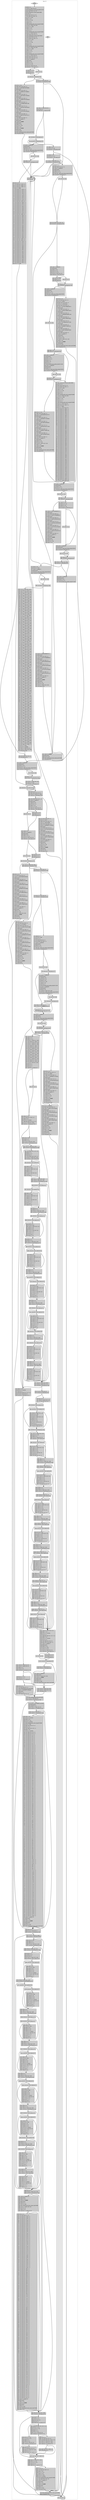 digraph "DOT graph for eBPF program" {
subgraph "cluster_0" {
	style="dashed";
	color="black";
	label="func_0 ()";
	fn_0_bb_0 [shape=Mdiamond,style=filled,label="ENTRY"];

	fn_0_bb_2 [shape=record,style=filled,label="{   0: (bf) r9 = r1\l\
 |    1: (79) r6 = *(u64 *)(r9 +8)\l\
 |    2: (85) call bpf_get_current_pid_tgid#102256\l\
 |    3: (63) *(u32 *)(r10 -12) = r0\l\
 |    4: (85) call bpf_get_current_task#-59600\l\
 |    5: (b7) r8 = 0\l\
 |    6: (63) *(u32 *)(r10 -4) = r8\l\
 |    7: (7b) *(u64 *)(r10 -96) = r8\l\
 |    8: (07) r0 += 1304\l\
 |    9: (bf) r1 = r10\l\
 |   10: (07) r1 += -96\l\
 |   11: (b7) r2 = 8\l\
 |   12: (bf) r3 = r0\l\
 |   13: (85) call bpf_probe_read_compat#-58496\l\
 |   14: (79) r3 = *(u64 *)(r10 -96)\l\
 |   15: (07) r3 += 1288\l\
 |   16: (bf) r1 = r10\l\
 |   17: (07) r1 += -4\l\
 |   18: (b7) r2 = 4\l\
 |   19: (85) call bpf_probe_read_compat#-58496\l\
 |   20: (61) r1 = *(u32 *)(r10 -4)\l\
 |   21: (63) *(u32 *)(r10 -16) = r1\l\
 |   22: (85) call bpf_get_current_task#-59600\l\
 |   23: (63) *(u32 *)(r10 -4) = r8\l\
 |   24: (7b) *(u64 *)(r10 -96) = r8\l\
 |   25: (07) r0 += 1352\l\
 |   26: (bf) r1 = r10\l\
 |   27: (07) r1 += -96\l\
 |   28: (b7) r2 = 8\l\
 |   29: (bf) r3 = r0\l\
 |   30: (85) call bpf_probe_read_compat#-58496\l\
 |   31: (79) r3 = *(u64 *)(r10 -96)\l\
 |   32: (07) r3 += 1288\l\
 |   33: (bf) r1 = r10\l\
 |   34: (07) r1 += -4\l\
 |   35: (b7) r2 = 4\l\
 |   36: (85) call bpf_probe_read_compat#-58496\l\
 |   37: (61) r1 = *(u32 *)(r10 -4)\l\
 |   38: (63) *(u32 *)(r10 -20) = r1\l\
 |   39: (63) *(u32 *)(r10 -24) = r8\l\
 |   40: (18) r1 = map[id:2]\l\
 |   41: BUG_ld_00\l\
 |   42: (bf) r2 = r10\l\
 |   43: (07) r2 += -24\l\
 |   44: (07) r1 += 272\l\
 |   45: (61) r0 = *(u32 *)(r2 +0)\l\
 |   46: (35) if r0 \>= 0x1 goto pc+3\l\
}"];

	fn_0_bb_3 [shape=record,style=filled,label="{  47: (67) r0 \<\<= 3\l\
 |   48: (0f) r0 += r1\l\
 |   49: (05) goto pc+1\l\
}"];

	fn_0_bb_4 [shape=record,style=filled,label="{  50: (b7) r0 = 0\l\
}"];

	fn_0_bb_5 [shape=record,style=filled,label="{  51: (55) if r0 != 0x0 goto pc+38\l\
}"];

	fn_0_bb_6 [shape=record,style=filled,label="{  52: (b7) r1 = 34\l\
 |   53: (6b) *(u16 *)(r10 -32) = r1\l\
 |   54: (18) r1 = 0x676e69726f74696e\l\
 |   55: BUG_ld_00\l\
 |   56: (7b) *(u64 *)(r10 -40) = r1\l\
 |   57: (18) r1 = 0x6f6d2220726f6620\l\
 |   58: BUG_ld_00\l\
 |   59: (7b) *(u64 *)(r10 -48) = r1\l\
 |   60: (18) r1 = 0x65756c617620656e\l\
 |   61: BUG_ld_00\l\
 |   62: (7b) *(u64 *)(r10 -56) = r1\l\
 |   63: (18) r1 = 0x696d726574656420\l\
 |   64: BUG_ld_00\l\
 |   65: (7b) *(u64 *)(r10 -64) = r1\l\
 |   66: (18) r1 = 0x746f6e20646c756f\l\
 |   67: BUG_ld_00\l\
 |   68: (7b) *(u64 *)(r10 -72) = r1\l\
 |   69: (18) r1 = 0x43203a746978655f\l\
 |   70: BUG_ld_00\l\
 |   71: (7b) *(u64 *)(r10 -80) = r1\l\
 |   72: (18) r1 = 0x7379733a736c6c61\l\
 |   73: BUG_ld_00\l\
 |   74: (7b) *(u64 *)(r10 -88) = r1\l\
 |   75: (18) r1 = 0x637379735f776172\l\
 |   76: BUG_ld_00\l\
 |   77: (7b) *(u64 *)(r10 -96) = r1\l\
 |   78: (18) r2 = map[id:17]\l\
 |   79: BUG_ld_00\l\
 |   80: (18) r8 = 0xffffffff\l\
 |   81: BUG_ld_00\l\
 |   82: (bf) r4 = r10\l\
 |   83: (07) r4 += -96\l\
 |   84: (bf) r1 = r9\l\
 |   85: (18) r3 = 0xffffffff\l\
 |   86: BUG_ld_00\l\
 |   87: (b7) r5 = 66\l\
 |   88: (85) call bpf_perf_event_output_tp#-56368\l\
 |   89: (05) goto pc+483\l\
}"];

	fn_0_bb_7 [shape=record,style=filled,label="{  90: (61) r1 = *(u32 *)(r0 +0)\l\
 |   91: (15) if r1 == 0x0 goto pc+481\l\
}"];

	fn_0_bb_8 [shape=record,style=filled,label="{  92: (79) r1 = *(u64 *)(r9 +8)\l\
 |   93: (b7) r8 = 0\l\
 |   94: (6d) if r8 s\> r1 goto pc+478\l\
}"];

	fn_0_bb_9 [shape=record,style=filled,label="{  95: (15) if r6 == 0x142 goto pc+1\l\
}"];

	fn_0_bb_10 [shape=record,style=filled,label="{  96: (55) if r6 != 0x3b goto pc+74\l\
}"];

	fn_0_bb_11 [shape=record,style=filled,label="{  97: (18) r1 = map[id:8]\l\
 |   98: BUG_ld_00\l\
 |   99: (bf) r2 = r10\l\
 |  100: (07) r2 += -12\l\
 |  101: (85) call __htab_map_lookup_elem#109232\l\
 |  102: (15) if r0 == 0x0 goto pc+1\l\
}"];

	fn_0_bb_12 [shape=record,style=filled,label="{ 103: (07) r0 += 56\l\
}"];

	fn_0_bb_13 [shape=record,style=filled,label="{ 104: (bf) r7 = r0\l\
 |  105: (15) if r7 == 0x0 goto pc+467\l\
}"];

	fn_0_bb_14 [shape=record,style=filled,label="{ 106: (b7) r2 = 0\l\
 |  107: (73) *(u8 *)(r7 +216) = r2\l\
 |  108: (73) *(u8 *)(r7 +648) = r2\l\
 |  109: (73) *(u8 *)(r7 +296) = r2\l\
 |  110: (b7) r1 = 9999\l\
 |  111: (7b) *(u64 *)(r7 +208) = r1\l\
 |  112: (7b) *(u64 *)(r7 +200) = r1\l\
 |  113: (7b) *(u64 *)(r7 +192) = r1\l\
 |  114: (7b) *(u64 *)(r7 +184) = r1\l\
 |  115: (7b) *(u64 *)(r7 +176) = r1\l\
 |  116: (7b) *(u64 *)(r7 +168) = r1\l\
 |  117: (7b) *(u64 *)(r7 +160) = r1\l\
 |  118: (7b) *(u64 *)(r7 +152) = r1\l\
 |  119: (7b) *(u64 *)(r7 +144) = r1\l\
 |  120: (73) *(u8 *)(r7 +376) = r2\l\
 |  121: (7b) *(u64 *)(r7 +288) = r1\l\
 |  122: (7b) *(u64 *)(r7 +280) = r1\l\
 |  123: (7b) *(u64 *)(r7 +272) = r1\l\
 |  124: (7b) *(u64 *)(r7 +264) = r1\l\
 |  125: (7b) *(u64 *)(r7 +256) = r1\l\
 |  126: (7b) *(u64 *)(r7 +248) = r1\l\
 |  127: (7b) *(u64 *)(r7 +240) = r1\l\
 |  128: (7b) *(u64 *)(r7 +232) = r1\l\
 |  129: (7b) *(u64 *)(r7 +224) = r1\l\
 |  130: (73) *(u8 *)(r7 +456) = r2\l\
 |  131: (7b) *(u64 *)(r7 +368) = r1\l\
 |  132: (7b) *(u64 *)(r7 +360) = r1\l\
 |  133: (7b) *(u64 *)(r7 +352) = r1\l\
 |  134: (7b) *(u64 *)(r7 +344) = r1\l\
 |  135: (7b) *(u64 *)(r7 +336) = r1\l\
 |  136: (7b) *(u64 *)(r7 +328) = r1\l\
 |  137: (7b) *(u64 *)(r7 +320) = r1\l\
 |  138: (7b) *(u64 *)(r7 +312) = r1\l\
 |  139: (7b) *(u64 *)(r7 +304) = r1\l\
 |  140: (7b) *(u64 *)(r7 +384) = r1\l\
 |  141: (7b) *(u64 *)(r7 +392) = r1\l\
 |  142: (7b) *(u64 *)(r7 +400) = r1\l\
 |  143: (7b) *(u64 *)(r7 +408) = r1\l\
 |  144: (7b) *(u64 *)(r7 +416) = r1\l\
 |  145: (7b) *(u64 *)(r7 +424) = r1\l\
 |  146: (7b) *(u64 *)(r7 +432) = r1\l\
 |  147: (7b) *(u64 *)(r7 +440) = r1\l\
 |  148: (7b) *(u64 *)(r7 +448) = r1\l\
 |  149: (73) *(u8 *)(r7 +536) = r2\l\
 |  150: (73) *(u8 *)(r7 +616) = r2\l\
 |  151: (7b) *(u64 *)(r7 +528) = r1\l\
 |  152: (7b) *(u64 *)(r7 +520) = r1\l\
 |  153: (7b) *(u64 *)(r7 +512) = r1\l\
 |  154: (7b) *(u64 *)(r7 +504) = r1\l\
 |  155: (7b) *(u64 *)(r7 +496) = r1\l\
 |  156: (7b) *(u64 *)(r7 +488) = r1\l\
 |  157: (7b) *(u64 *)(r7 +480) = r1\l\
 |  158: (7b) *(u64 *)(r7 +472) = r1\l\
 |  159: (7b) *(u64 *)(r7 +464) = r1\l\
 |  160: (7b) *(u64 *)(r7 +544) = r1\l\
 |  161: (7b) *(u64 *)(r7 +552) = r1\l\
 |  162: (7b) *(u64 *)(r7 +560) = r1\l\
 |  163: (7b) *(u64 *)(r7 +568) = r1\l\
 |  164: (7b) *(u64 *)(r7 +576) = r1\l\
 |  165: (7b) *(u64 *)(r7 +584) = r1\l\
 |  166: (7b) *(u64 *)(r7 +592) = r1\l\
 |  167: (7b) *(u64 *)(r7 +600) = r1\l\
 |  168: (07) r7 += 608\l\
}"];

	fn_0_bb_15 [shape=record,style=filled,label="{ 169: (7b) *(u64 *)(r7 +0) = r1\l\
 |  170: (05) goto pc+70\l\
}"];

	fn_0_bb_16 [shape=record,style=filled,label="{ 171: (bf) r1 = r6\l\
 |  172: (07) r1 += -56\l\
 |  173: (25) if r1 \> 0x2 goto pc+67\l\
}"];

	fn_0_bb_17 [shape=record,style=filled,label="{ 174: (bf) r1 = r6\l\
 |  175: (07) r1 += -57\l\
 |  176: (25) if r1 \> 0x1 goto pc+2\l\
}"];

	fn_0_bb_18 [shape=record,style=filled,label="{ 177: (79) r1 = *(u64 *)(r9 +16)\l\
 |  178: (55) if r1 != 0x0 goto pc+394\l\
}"];

	fn_0_bb_19 [shape=record,style=filled,label="{ 179: (b7) r1 = 0\l\
 |  180: (63) *(u32 *)(r10 -8) = r1\l\
 |  181: (18) r1 = map[id:8]\l\
 |  182: BUG_ld_00\l\
 |  183: (bf) r2 = r10\l\
 |  184: (07) r2 += -12\l\
 |  185: (85) call __htab_map_lookup_elem#109232\l\
 |  186: (15) if r0 == 0x0 goto pc+1\l\
}"];

	fn_0_bb_20 [shape=record,style=filled,label="{ 187: (07) r0 += 56\l\
}"];

	fn_0_bb_21 [shape=record,style=filled,label="{ 188: (7b) *(u64 *)(r10 -104) = r9\l\
 |  189: (55) if r0 != 0x0 goto pc+323\l\
}"];

	fn_0_bb_22 [shape=record,style=filled,label="{ 190: (18) r1 = map[id:4]\l\
 |  191: BUG_ld_00\l\
 |  192: (bf) r2 = r10\l\
 |  193: (07) r2 += -8\l\
 |  194: (07) r1 += 272\l\
 |  195: (61) r0 = *(u32 *)(r2 +0)\l\
 |  196: (35) if r0 \>= 0x1 goto pc+3\l\
}"];

	fn_0_bb_23 [shape=record,style=filled,label="{ 197: (27) r0 *= 656\l\
 |  198: (0f) r0 += r1\l\
 |  199: (05) goto pc+1\l\
}"];

	fn_0_bb_24 [shape=record,style=filled,label="{ 200: (b7) r0 = 0\l\
}"];

	fn_0_bb_25 [shape=record,style=filled,label="{ 201: (bf) r9 = r0\l\
 |  202: (55) if r9 != 0x0 goto pc+178\l\
}"];

	fn_0_bb_26 [shape=record,style=filled,label="{ 203: (b7) r1 = 0\l\
 |  204: (73) *(u8 *)(r10 -34) = r1\l\
 |  205: (b7) r1 = 29555\l\
 |  206: (6b) *(u16 *)(r10 -36) = r1\l\
 |  207: (b7) r1 = 1701015410\l\
 |  208: (63) *(u32 *)(r10 -40) = r1\l\
 |  209: (18) r1 = 0x7020726f66206574\l\
 |  210: BUG_ld_00\l\
 |  211: (7b) *(u64 *)(r10 -48) = r1\l\
 |  212: (18) r1 = 0x616c706d65742074\l\
 |  213: BUG_ld_00\l\
 |  214: (7b) *(u64 *)(r10 -56) = r1\l\
 |  215: (18) r1 = 0x696e692068637465\l\
 |  216: BUG_ld_00\l\
 |  217: (7b) *(u64 *)(r10 -64) = r1\l\
 |  218: (18) r1 = 0x6620746f6e20646c\l\
 |  219: BUG_ld_00\l\
 |  220: (7b) *(u64 *)(r10 -72) = r1\l\
 |  221: (18) r1 = 0x756f43203a737365\l\
 |  222: BUG_ld_00\l\
 |  223: (7b) *(u64 *)(r10 -80) = r1\l\
 |  224: (18) r1 = 0x636f72705f657461\l\
 |  225: BUG_ld_00\l\
 |  226: (7b) *(u64 *)(r10 -88) = r1\l\
 |  227: (18) r1 = 0x6572635f48706265\l\
 |  228: BUG_ld_00\l\
 |  229: (7b) *(u64 *)(r10 -96) = r1\l\
 |  230: (18) r2 = map[id:17]\l\
 |  231: BUG_ld_00\l\
 |  232: (bf) r4 = r10\l\
 |  233: (07) r4 += -96\l\
 |  234: (79) r9 = *(u64 *)(r10 -104)\l\
 |  235: (bf) r1 = r9\l\
 |  236: (18) r3 = 0xffffffff\l\
 |  237: BUG_ld_00\l\
 |  238: (b7) r5 = 63\l\
 |  239: (85) call bpf_perf_event_output_tp#-56368\l\
 |  240: (05) goto pc+272\l\
}"];

	fn_0_bb_27 [shape=record,style=filled,label="{ 241: (18) r1 = map[id:8]\l\
 |  242: BUG_ld_00\l\
 |  243: (bf) r2 = r10\l\
 |  244: (07) r2 += -12\l\
 |  245: (85) call __htab_map_lookup_elem#109232\l\
 |  246: (15) if r0 == 0x0 goto pc+1\l\
}"];

	fn_0_bb_28 [shape=record,style=filled,label="{ 247: (07) r0 += 56\l\
}"];

	fn_0_bb_29 [shape=record,style=filled,label="{ 248: (bf) r7 = r0\l\
 |  249: (15) if r7 == 0x0 goto pc+323\l\
}"];

	fn_0_bb_30 [shape=record,style=filled,label="{ 250: (79) r1 = *(u64 *)(r9 +16)\l\
 |  251: (07) r1 += 516\l\
 |  252: (25) if r1 \> 0x4 goto pc+1\l\
}"];

	fn_0_bb_31 [shape=record,style=filled,label="{ 253: (55) if r1 != 0x1 goto pc+319\l\
}"];

	fn_0_bb_32 [shape=record,style=filled,label="{ 254: (b7) r1 = 0\l\
 |  255: (63) *(u32 *)(r10 -4) = r1\l\
 |  256: (79) r2 = *(u64 *)(r7 +640)\l\
 |  257: (55) if r2 != 0x0 goto pc+26\l\
}"];

	fn_0_bb_33 [shape=record,style=filled,label="{ 258: (73) *(u8 *)(r10 -58) = r1\l\
 |  259: (b7) r1 = 31077\l\
 |  260: (6b) *(u16 *)(r10 -60) = r1\l\
 |  261: (b7) r1 = 1801413996\l\
 |  262: (63) *(u32 *)(r10 -64) = r1\l\
 |  263: (18) r1 = 0x69666f7270206c6c\l\
 |  264: BUG_ld_00\l\
 |  265: (7b) *(u64 *)(r10 -72) = r1\l\
 |  266: (18) r1 = 0x754e203a6c6c6163\l\
 |  267: BUG_ld_00\l\
 |  268: (7b) *(u64 *)(r10 -80) = r1\l\
 |  269: (18) r1 = 0x7379735f73736563\l\
 |  270: BUG_ld_00\l\
 |  271: (7b) *(u64 *)(r10 -88) = r1\l\
 |  272: (18) r1 = 0x6f72705f48706265\l\
 |  273: BUG_ld_00\l\
 |  274: (7b) *(u64 *)(r10 -96) = r1\l\
 |  275: (18) r2 = map[id:17]\l\
 |  276: BUG_ld_00\l\
 |  277: (bf) r4 = r10\l\
 |  278: (07) r4 += -96\l\
 |  279: (bf) r1 = r9\l\
 |  280: (18) r3 = 0xffffffff\l\
 |  281: BUG_ld_00\l\
 |  282: (b7) r5 = 39\l\
 |  283: (05) goto pc+95\l\
}"];

	fn_0_bb_34 [shape=record,style=filled,label="{ 284: (7b) *(u64 *)(r10 -104) = r9\l\
 |  285: (18) r1 = map[id:2]\l\
 |  286: BUG_ld_00\l\
 |  287: (bf) r9 = r10\l\
 |  288: (07) r9 += -4\l\
 |  289: (bf) r2 = r9\l\
 |  290: (07) r1 += 272\l\
 |  291: (61) r0 = *(u32 *)(r2 +0)\l\
 |  292: (35) if r0 \>= 0x1 goto pc+3\l\
}"];

	fn_0_bb_35 [shape=record,style=filled,label="{ 293: (67) r0 \<\<= 3\l\
 |  294: (0f) r0 += r1\l\
 |  295: (05) goto pc+1\l\
}"];

	fn_0_bb_36 [shape=record,style=filled,label="{ 296: (b7) r0 = 0\l\
}"];

	fn_0_bb_37 [shape=record,style=filled,label="{ 297: (bf) r8 = r0\l\
 |  298: (18) r1 = map[id:3]\l\
 |  299: BUG_ld_00\l\
 |  300: (bf) r2 = r9\l\
 |  301: (07) r1 += 272\l\
 |  302: (61) r0 = *(u32 *)(r2 +0)\l\
 |  303: (35) if r0 \>= 0x1 goto pc+3\l\
}"];

	fn_0_bb_38 [shape=record,style=filled,label="{ 304: (67) r0 \<\<= 3\l\
 |  305: (0f) r0 += r1\l\
 |  306: (05) goto pc+1\l\
}"];

	fn_0_bb_39 [shape=record,style=filled,label="{ 307: (b7) r0 = 0\l\
}"];

	fn_0_bb_40 [shape=record,style=filled,label="{ 308: (55) if r8 != 0x0 goto pc+35\l\
}"];

	fn_0_bb_41 [shape=record,style=filled,label="{ 309: (b7) r1 = 0\l\
 |  310: (73) *(u8 *)(r10 -32) = r1\l\
 |  311: (18) r1 = 0x22676e69726f7469\l\
 |  312: BUG_ld_00\l\
 |  313: (7b) *(u64 *)(r10 -40) = r1\l\
 |  314: (18) r1 = 0x6e6f6d2220726f66\l\
 |  315: BUG_ld_00\l\
 |  316: (7b) *(u64 *)(r10 -48) = r1\l\
 |  317: (18) r1 = 0x2065756c61762065\l\
 |  318: BUG_ld_00\l\
 |  319: (7b) *(u64 *)(r10 -56) = r1\l\
 |  320: (18) r1 = 0x6e696d7265746564\l\
 |  321: BUG_ld_00\l\
 |  322: (7b) *(u64 *)(r10 -64) = r1\l\
 |  323: (18) r1 = 0x20746f6e20646c75\l\
 |  324: BUG_ld_00\l\
 |  325: (7b) *(u64 *)(r10 -72) = r1\l\
 |  326: (18) r1 = 0x6f43203a6c6c6163\l\
 |  327: BUG_ld_00\l\
 |  328: (7b) *(u64 *)(r10 -80) = r1\l\
 |  329: (18) r1 = 0x7379735f73736563\l\
 |  330: BUG_ld_00\l\
 |  331: (7b) *(u64 *)(r10 -88) = r1\l\
 |  332: (18) r1 = 0x6f72705f48706265\l\
 |  333: BUG_ld_00\l\
 |  334: (7b) *(u64 *)(r10 -96) = r1\l\
 |  335: (18) r2 = map[id:17]\l\
 |  336: BUG_ld_00\l\
 |  337: (bf) r4 = r10\l\
 |  338: (07) r4 += -96\l\
 |  339: (79) r1 = *(u64 *)(r10 -104)\l\
 |  340: (18) r3 = 0xffffffff\l\
 |  341: BUG_ld_00\l\
 |  342: (b7) r5 = 65\l\
 |  343: (05) goto pc+35\l\
}"];

	fn_0_bb_42 [shape=record,style=filled,label="{ 344: (79) r9 = *(u64 *)(r10 -104)\l\
 |  345: (55) if r0 != 0x0 goto pc+362\l\
}"];

	fn_0_bb_43 [shape=record,style=filled,label="{ 346: (b7) r1 = 0\l\
 |  347: (73) *(u8 *)(r10 -36) = r1\l\
 |  348: (b7) r1 = 577203817\l\
 |  349: (63) *(u32 *)(r10 -40) = r1\l\
 |  350: (18) r1 = 0x7661732220726f66\l\
 |  351: BUG_ld_00\l\
 |  352: (7b) *(u64 *)(r10 -48) = r1\l\
 |  353: (18) r1 = 0x2065756c61762065\l\
 |  354: BUG_ld_00\l\
 |  355: (7b) *(u64 *)(r10 -56) = r1\l\
 |  356: (18) r1 = 0x6e696d7265746564\l\
 |  357: BUG_ld_00\l\
 |  358: (7b) *(u64 *)(r10 -64) = r1\l\
 |  359: (18) r1 = 0x20746f6e20646c75\l\
 |  360: BUG_ld_00\l\
 |  361: (7b) *(u64 *)(r10 -72) = r1\l\
 |  362: (18) r1 = 0x6f43203a6c6c6163\l\
 |  363: BUG_ld_00\l\
 |  364: (7b) *(u64 *)(r10 -80) = r1\l\
 |  365: (18) r1 = 0x7379735f73736563\l\
 |  366: BUG_ld_00\l\
 |  367: (7b) *(u64 *)(r10 -88) = r1\l\
 |  368: (18) r1 = 0x6f72705f48706265\l\
 |  369: BUG_ld_00\l\
 |  370: (7b) *(u64 *)(r10 -96) = r1\l\
 |  371: (18) r2 = map[id:17]\l\
 |  372: BUG_ld_00\l\
 |  373: (bf) r4 = r10\l\
 |  374: (07) r4 += -96\l\
 |  375: (bf) r1 = r9\l\
 |  376: (18) r3 = 0xffffffff\l\
 |  377: BUG_ld_00\l\
 |  378: (b7) r5 = 61\l\
}"];

	fn_0_bb_44 [shape=record,style=filled,label="{ 379: (85) call bpf_perf_event_output_tp#-56368\l\
 |  380: (05) goto pc+191\l\
}"];

	fn_0_bb_45 [shape=record,style=filled,label="{ 381: (18) r1 = map[id:8]\l\
 |  382: BUG_ld_00\l\
 |  383: (bf) r2 = r10\l\
 |  384: (07) r2 += -12\l\
 |  385: (85) call __htab_map_lookup_elem#109232\l\
 |  386: (15) if r0 == 0x0 goto pc+1\l\
}"];

	fn_0_bb_46 [shape=record,style=filled,label="{ 387: (07) r0 += 56\l\
}"];

	fn_0_bb_47 [shape=record,style=filled,label="{ 388: (bf) r7 = r0\l\
 |  389: (55) if r7 != 0x0 goto pc+47\l\
}"];

	fn_0_bb_48 [shape=record,style=filled,label="{ 390: (18) r1 = map[id:8]\l\
 |  391: BUG_ld_00\l\
 |  392: (bf) r7 = r10\l\
 |  393: (07) r7 += -12\l\
 |  394: (bf) r2 = r7\l\
 |  395: (bf) r3 = r9\l\
 |  396: (b7) r4 = 1\l\
 |  397: (85) call htab_map_update_elem#114240\l\
 |  398: (18) r1 = map[id:8]\l\
 |  399: BUG_ld_00\l\
 |  400: (bf) r2 = r7\l\
 |  401: (85) call __htab_map_lookup_elem#109232\l\
 |  402: (15) if r0 == 0x0 goto pc+1\l\
}"];

	fn_0_bb_49 [shape=record,style=filled,label="{ 403: (07) r0 += 56\l\
}"];

	fn_0_bb_50 [shape=record,style=filled,label="{ 404: (bf) r7 = r0\l\
 |  405: (55) if r7 != 0x0 goto pc+31\l\
}"];

	fn_0_bb_51 [shape=record,style=filled,label="{ 406: (b7) r1 = 112\l\
 |  407: (6b) *(u16 *)(r10 -48) = r1\l\
 |  408: (18) r1 = 0x616d206f74207373\l\
 |  409: BUG_ld_00\l\
 |  410: (7b) *(u64 *)(r10 -56) = r1\l\
 |  411: (18) r1 = 0x65636f7270206464\l\
 |  412: BUG_ld_00\l\
 |  413: (7b) *(u64 *)(r10 -64) = r1\l\
 |  414: (18) r1 = 0x61206f7420656c62\l\
 |  415: BUG_ld_00\l\
 |  416: (7b) *(u64 *)(r10 -72) = r1\l\
 |  417: (18) r1 = 0x616e55203a737365\l\
 |  418: BUG_ld_00\l\
 |  419: (7b) *(u64 *)(r10 -80) = r1\l\
 |  420: (18) r1 = 0x636f72705f657461\l\
 |  421: BUG_ld_00\l\
 |  422: (7b) *(u64 *)(r10 -88) = r1\l\
 |  423: (18) r1 = 0x6572635f48706265\l\
 |  424: BUG_ld_00\l\
 |  425: (7b) *(u64 *)(r10 -96) = r1\l\
 |  426: (18) r2 = map[id:17]\l\
 |  427: BUG_ld_00\l\
 |  428: (bf) r4 = r10\l\
 |  429: (07) r4 += -96\l\
 |  430: (79) r9 = *(u64 *)(r10 -104)\l\
 |  431: (bf) r1 = r9\l\
 |  432: (18) r3 = 0xffffffff\l\
 |  433: BUG_ld_00\l\
 |  434: (b7) r5 = 50\l\
 |  435: (85) call bpf_perf_event_output_tp#-56368\l\
 |  436: (05) goto pc+76\l\
}"];

	fn_0_bb_52 [shape=record,style=filled,label="{ 437: (85) call bpf_get_current_task#-59600\l\
 |  438: (b7) r1 = 0\l\
 |  439: (63) *(u32 *)(r10 -4) = r1\l\
 |  440: (7b) *(u64 *)(r10 -96) = r1\l\
 |  441: (07) r0 += 1352\l\
 |  442: (bf) r1 = r10\l\
 |  443: (07) r1 += -96\l\
 |  444: (b7) r2 = 8\l\
 |  445: (bf) r3 = r0\l\
 |  446: (85) call bpf_probe_read_compat#-58496\l\
 |  447: (79) r3 = *(u64 *)(r10 -96)\l\
 |  448: (07) r3 += 1288\l\
 |  449: (bf) r1 = r10\l\
 |  450: (07) r1 += -4\l\
 |  451: (b7) r2 = 4\l\
 |  452: (85) call bpf_probe_read_compat#-58496\l\
 |  453: (61) r1 = *(u32 *)(r10 -4)\l\
 |  454: (63) *(u32 *)(r7 +632) = r1\l\
 |  455: (b7) r1 = 9999\l\
 |  456: (61) r2 = *(u32 *)(r10 -12)\l\
 |  457: (7b) *(u64 *)(r7 +608) = r1\l\
 |  458: (7b) *(u64 *)(r7 +600) = r1\l\
 |  459: (7b) *(u64 *)(r7 +592) = r1\l\
 |  460: (7b) *(u64 *)(r7 +584) = r1\l\
 |  461: (7b) *(u64 *)(r7 +576) = r1\l\
 |  462: (7b) *(u64 *)(r7 +568) = r1\l\
 |  463: (7b) *(u64 *)(r7 +560) = r1\l\
 |  464: (7b) *(u64 *)(r7 +552) = r1\l\
 |  465: (7b) *(u64 *)(r7 +544) = r1\l\
 |  466: (7b) *(u64 *)(r7 +528) = r1\l\
 |  467: (7b) *(u64 *)(r7 +520) = r1\l\
 |  468: (7b) *(u64 *)(r7 +512) = r1\l\
 |  469: (7b) *(u64 *)(r7 +504) = r1\l\
 |  470: (7b) *(u64 *)(r7 +496) = r1\l\
 |  471: (7b) *(u64 *)(r7 +488) = r1\l\
 |  472: (7b) *(u64 *)(r7 +480) = r1\l\
 |  473: (7b) *(u64 *)(r7 +472) = r1\l\
 |  474: (7b) *(u64 *)(r7 +464) = r1\l\
 |  475: (7b) *(u64 *)(r7 +448) = r1\l\
 |  476: (7b) *(u64 *)(r7 +440) = r1\l\
 |  477: (7b) *(u64 *)(r7 +432) = r1\l\
 |  478: (7b) *(u64 *)(r7 +424) = r1\l\
 |  479: (7b) *(u64 *)(r7 +416) = r1\l\
 |  480: (7b) *(u64 *)(r7 +408) = r1\l\
 |  481: (7b) *(u64 *)(r7 +400) = r1\l\
 |  482: (7b) *(u64 *)(r7 +392) = r1\l\
 |  483: (7b) *(u64 *)(r7 +384) = r1\l\
 |  484: (7b) *(u64 *)(r7 +368) = r1\l\
 |  485: (7b) *(u64 *)(r7 +360) = r1\l\
 |  486: (7b) *(u64 *)(r7 +352) = r1\l\
 |  487: (7b) *(u64 *)(r7 +344) = r1\l\
 |  488: (7b) *(u64 *)(r7 +336) = r1\l\
 |  489: (7b) *(u64 *)(r7 +328) = r1\l\
 |  490: (7b) *(u64 *)(r7 +320) = r1\l\
 |  491: (7b) *(u64 *)(r7 +312) = r1\l\
 |  492: (7b) *(u64 *)(r7 +304) = r1\l\
 |  493: (7b) *(u64 *)(r7 +288) = r1\l\
 |  494: (7b) *(u64 *)(r7 +280) = r1\l\
 |  495: (7b) *(u64 *)(r7 +272) = r1\l\
 |  496: (7b) *(u64 *)(r7 +264) = r1\l\
 |  497: (7b) *(u64 *)(r7 +256) = r1\l\
 |  498: (7b) *(u64 *)(r7 +248) = r1\l\
 |  499: (7b) *(u64 *)(r7 +240) = r1\l\
 |  500: (7b) *(u64 *)(r7 +232) = r1\l\
 |  501: (7b) *(u64 *)(r7 +224) = r1\l\
 |  502: (7b) *(u64 *)(r7 +208) = r1\l\
 |  503: (7b) *(u64 *)(r7 +200) = r1\l\
 |  504: (7b) *(u64 *)(r7 +192) = r1\l\
 |  505: (7b) *(u64 *)(r7 +184) = r1\l\
 |  506: (7b) *(u64 *)(r7 +176) = r1\l\
 |  507: (7b) *(u64 *)(r7 +168) = r1\l\
 |  508: (7b) *(u64 *)(r7 +160) = r1\l\
 |  509: (7b) *(u64 *)(r7 +152) = r1\l\
 |  510: (7b) *(u64 *)(r7 +144) = r1\l\
 |  511: (63) *(u32 *)(r7 +636) = r2\l\
 |  512: (79) r9 = *(u64 *)(r10 -104)\l\
}"];

	fn_0_bb_53 [shape=record,style=filled,label="{ 513: (18) r1 = map[id:8]\l\
 |  514: BUG_ld_00\l\
 |  515: (bf) r2 = r10\l\
 |  516: (07) r2 += -12\l\
 |  517: (85) call __htab_map_lookup_elem#109232\l\
 |  518: (15) if r0 == 0x0 goto pc+1\l\
}"];

	fn_0_bb_54 [shape=record,style=filled,label="{ 519: (07) r0 += 56\l\
}"];

	fn_0_bb_55 [shape=record,style=filled,label="{ 520: (bf) r7 = r0\l\
 |  521: (55) if r7 != 0x0 goto pc+30\l\
}"];

	fn_0_bb_56 [shape=record,style=filled,label="{ 522: (18) r1 = 0x737365636f7270\l\
 |  523: BUG_ld_00\l\
 |  524: (7b) *(u64 *)(r10 -56) = r1\l\
 |  525: (18) r1 = 0x2070756b6f6f6c20\l\
 |  526: BUG_ld_00\l\
 |  527: (7b) *(u64 *)(r10 -64) = r1\l\
 |  528: (18) r1 = 0x6f7420656c62616e\l\
 |  529: BUG_ld_00\l\
 |  530: (7b) *(u64 *)(r10 -72) = r1\l\
 |  531: (18) r1 = 0x55203a746978655f\l\
 |  532: BUG_ld_00\l\
 |  533: (7b) *(u64 *)(r10 -80) = r1\l\
 |  534: (18) r1 = 0x7379733a736c6c61\l\
 |  535: BUG_ld_00\l\
 |  536: (7b) *(u64 *)(r10 -88) = r1\l\
 |  537: (18) r1 = 0x637379735f776172\l\
 |  538: BUG_ld_00\l\
 |  539: (7b) *(u64 *)(r10 -96) = r1\l\
 |  540: (18) r2 = map[id:17]\l\
 |  541: BUG_ld_00\l\
 |  542: (18) r8 = 0xffffffff\l\
 |  543: BUG_ld_00\l\
 |  544: (bf) r4 = r10\l\
 |  545: (07) r4 += -96\l\
 |  546: (bf) r1 = r9\l\
}"];

	fn_0_bb_57 [shape=record,style=filled,label="{ 547: (18) r3 = 0xffffffff\l\
 |  548: BUG_ld_00\l\
 |  549: (b7) r5 = 48\l\
 |  550: (85) call bpf_perf_event_output_tp#-56368\l\
 |  551: (05) goto pc+21\l\
}"];

	fn_0_bb_58 [shape=record,style=filled,label="{ 552: (bf) r1 = r10\l\
 |  553: (07) r1 += -16\l\
 |  554: (bf) r2 = r10\l\
 |  555: (07) r2 += -20\l\
 |  556: (15) if r6 == 0x38 goto pc+1\l\
}"];

	fn_0_bb_59 [shape=record,style=filled,label="{ 557: (bf) r2 = r1\l\
}"];

	fn_0_bb_60 [shape=record,style=filled,label="{ 558: (18) r1 = map[id:8]\l\
 |  559: BUG_ld_00\l\
 |  560: (85) call __htab_map_lookup_elem#109232\l\
 |  561: (15) if r0 == 0x0 goto pc+1\l\
}"];

	fn_0_bb_61 [shape=record,style=filled,label="{ 562: (07) r0 += 56\l\
}"];

	fn_0_bb_62 [shape=record,style=filled,label="{ 563: (bf) r9 = r0\l\
 |  564: (15) if r9 == 0x0 goto pc+2\l\
}"];

	fn_0_bb_63 [shape=record,style=filled,label="{ 565: (79) r1 = *(u64 *)(r9 +640)\l\
 |  566: (55) if r1 != 0x0 goto pc+8\l\
}"];

	fn_0_bb_64 [shape=record,style=filled,label="{ 567: (18) r1 = map[id:8]\l\
 |  568: BUG_ld_00\l\
 |  569: (bf) r2 = r10\l\
 |  570: (07) r2 += -12\l\
 |  571: (85) call htab_map_delete_elem#110400\l\
}"];

	fn_0_bb_65 [shape=record,style=filled,label="{ 572: (b7) r8 = 0\l\
}"];

	fn_0_bb_66 [shape=record,style=filled,label="{ 573: (bf) r0 = r8\l\
 |  574: (95) exit\l\
}"];

	fn_0_bb_67 [shape=record,style=filled,label="{ 575: (bf) r2 = r9\l\
 |  576: (07) r2 += 640\l\
 |  577: (18) r1 = map[id:7]\l\
 |  578: BUG_ld_00\l\
 |  579: (85) call __htab_map_lookup_elem#109232\l\
 |  580: (15) if r0 == 0x0 goto pc+1\l\
}"];

	fn_0_bb_68 [shape=record,style=filled,label="{ 581: (07) r0 += 56\l\
}"];

	fn_0_bb_69 [shape=record,style=filled,label="{ 582: (15) if r0 == 0x0 goto pc+196\l\
}"];

	fn_0_bb_70 [shape=record,style=filled,label="{ 583: (71) r1 = *(u8 *)(r9 +216)\l\
 |  584: (73) *(u8 *)(r7 +216) = r1\l\
 |  585: (79) r1 = *(u64 *)(r9 +144)\l\
 |  586: (7b) *(u64 *)(r7 +144) = r1\l\
 |  587: (79) r1 = *(u64 *)(r9 +152)\l\
 |  588: (7b) *(u64 *)(r7 +152) = r1\l\
 |  589: (79) r1 = *(u64 *)(r9 +160)\l\
 |  590: (7b) *(u64 *)(r7 +160) = r1\l\
 |  591: (79) r1 = *(u64 *)(r9 +168)\l\
 |  592: (7b) *(u64 *)(r7 +168) = r1\l\
 |  593: (79) r1 = *(u64 *)(r9 +176)\l\
 |  594: (7b) *(u64 *)(r7 +176) = r1\l\
 |  595: (79) r1 = *(u64 *)(r9 +184)\l\
 |  596: (7b) *(u64 *)(r7 +184) = r1\l\
 |  597: (79) r1 = *(u64 *)(r9 +192)\l\
 |  598: (7b) *(u64 *)(r7 +192) = r1\l\
 |  599: (79) r1 = *(u64 *)(r9 +200)\l\
 |  600: (7b) *(u64 *)(r7 +200) = r1\l\
 |  601: (79) r1 = *(u64 *)(r9 +208)\l\
 |  602: (7b) *(u64 *)(r7 +208) = r1\l\
 |  603: (71) r1 = *(u8 *)(r9 +296)\l\
 |  604: (73) *(u8 *)(r7 +296) = r1\l\
 |  605: (79) r1 = *(u64 *)(r9 +224)\l\
 |  606: (7b) *(u64 *)(r7 +224) = r1\l\
 |  607: (79) r1 = *(u64 *)(r9 +232)\l\
 |  608: (7b) *(u64 *)(r7 +232) = r1\l\
 |  609: (79) r1 = *(u64 *)(r9 +240)\l\
 |  610: (7b) *(u64 *)(r7 +240) = r1\l\
 |  611: (79) r1 = *(u64 *)(r9 +248)\l\
 |  612: (7b) *(u64 *)(r7 +248) = r1\l\
 |  613: (79) r1 = *(u64 *)(r9 +256)\l\
 |  614: (7b) *(u64 *)(r7 +256) = r1\l\
 |  615: (79) r1 = *(u64 *)(r9 +264)\l\
 |  616: (7b) *(u64 *)(r7 +264) = r1\l\
 |  617: (79) r1 = *(u64 *)(r9 +272)\l\
 |  618: (7b) *(u64 *)(r7 +272) = r1\l\
 |  619: (79) r1 = *(u64 *)(r9 +280)\l\
 |  620: (7b) *(u64 *)(r7 +280) = r1\l\
 |  621: (79) r1 = *(u64 *)(r9 +288)\l\
 |  622: (7b) *(u64 *)(r7 +288) = r1\l\
 |  623: (71) r1 = *(u8 *)(r9 +376)\l\
 |  624: (73) *(u8 *)(r7 +376) = r1\l\
 |  625: (79) r1 = *(u64 *)(r9 +304)\l\
 |  626: (7b) *(u64 *)(r7 +304) = r1\l\
 |  627: (79) r1 = *(u64 *)(r9 +312)\l\
 |  628: (7b) *(u64 *)(r7 +312) = r1\l\
 |  629: (79) r1 = *(u64 *)(r9 +320)\l\
 |  630: (7b) *(u64 *)(r7 +320) = r1\l\
 |  631: (79) r1 = *(u64 *)(r9 +328)\l\
 |  632: (7b) *(u64 *)(r7 +328) = r1\l\
 |  633: (79) r1 = *(u64 *)(r9 +336)\l\
 |  634: (7b) *(u64 *)(r7 +336) = r1\l\
 |  635: (79) r1 = *(u64 *)(r9 +344)\l\
 |  636: (7b) *(u64 *)(r7 +344) = r1\l\
 |  637: (79) r1 = *(u64 *)(r9 +352)\l\
 |  638: (7b) *(u64 *)(r7 +352) = r1\l\
 |  639: (79) r1 = *(u64 *)(r9 +360)\l\
 |  640: (7b) *(u64 *)(r7 +360) = r1\l\
 |  641: (79) r1 = *(u64 *)(r9 +368)\l\
 |  642: (7b) *(u64 *)(r7 +368) = r1\l\
 |  643: (71) r1 = *(u8 *)(r9 +456)\l\
 |  644: (73) *(u8 *)(r7 +456) = r1\l\
 |  645: (79) r1 = *(u64 *)(r9 +384)\l\
 |  646: (7b) *(u64 *)(r7 +384) = r1\l\
 |  647: (79) r1 = *(u64 *)(r9 +392)\l\
 |  648: (7b) *(u64 *)(r7 +392) = r1\l\
 |  649: (79) r1 = *(u64 *)(r9 +400)\l\
 |  650: (7b) *(u64 *)(r7 +400) = r1\l\
 |  651: (79) r1 = *(u64 *)(r9 +408)\l\
 |  652: (7b) *(u64 *)(r7 +408) = r1\l\
 |  653: (79) r1 = *(u64 *)(r9 +416)\l\
 |  654: (7b) *(u64 *)(r7 +416) = r1\l\
 |  655: (79) r1 = *(u64 *)(r9 +424)\l\
 |  656: (7b) *(u64 *)(r7 +424) = r1\l\
 |  657: (79) r1 = *(u64 *)(r9 +432)\l\
 |  658: (7b) *(u64 *)(r7 +432) = r1\l\
 |  659: (79) r1 = *(u64 *)(r9 +440)\l\
 |  660: (7b) *(u64 *)(r7 +440) = r1\l\
 |  661: (79) r1 = *(u64 *)(r9 +448)\l\
 |  662: (7b) *(u64 *)(r7 +448) = r1\l\
 |  663: (71) r1 = *(u8 *)(r9 +536)\l\
 |  664: (73) *(u8 *)(r7 +536) = r1\l\
 |  665: (79) r1 = *(u64 *)(r9 +464)\l\
 |  666: (7b) *(u64 *)(r7 +464) = r1\l\
 |  667: (79) r1 = *(u64 *)(r9 +472)\l\
 |  668: (7b) *(u64 *)(r7 +472) = r1\l\
 |  669: (79) r1 = *(u64 *)(r9 +480)\l\
 |  670: (7b) *(u64 *)(r7 +480) = r1\l\
 |  671: (79) r1 = *(u64 *)(r9 +488)\l\
 |  672: (7b) *(u64 *)(r7 +488) = r1\l\
 |  673: (79) r1 = *(u64 *)(r9 +496)\l\
 |  674: (7b) *(u64 *)(r7 +496) = r1\l\
 |  675: (79) r1 = *(u64 *)(r9 +504)\l\
 |  676: (7b) *(u64 *)(r7 +504) = r1\l\
 |  677: (79) r1 = *(u64 *)(r9 +512)\l\
 |  678: (7b) *(u64 *)(r7 +512) = r1\l\
 |  679: (79) r1 = *(u64 *)(r9 +520)\l\
 |  680: (7b) *(u64 *)(r7 +520) = r1\l\
 |  681: (79) r1 = *(u64 *)(r9 +528)\l\
 |  682: (7b) *(u64 *)(r7 +528) = r1\l\
 |  683: (71) r1 = *(u8 *)(r9 +616)\l\
 |  684: (73) *(u8 *)(r7 +616) = r1\l\
 |  685: (79) r1 = *(u64 *)(r9 +544)\l\
 |  686: (7b) *(u64 *)(r7 +544) = r1\l\
 |  687: (79) r1 = *(u64 *)(r9 +552)\l\
 |  688: (7b) *(u64 *)(r7 +552) = r1\l\
 |  689: (79) r1 = *(u64 *)(r9 +560)\l\
 |  690: (7b) *(u64 *)(r7 +560) = r1\l\
 |  691: (79) r1 = *(u64 *)(r9 +568)\l\
 |  692: (7b) *(u64 *)(r7 +568) = r1\l\
 |  693: (79) r1 = *(u64 *)(r9 +576)\l\
 |  694: (7b) *(u64 *)(r7 +576) = r1\l\
 |  695: (79) r1 = *(u64 *)(r9 +584)\l\
 |  696: (7b) *(u64 *)(r7 +584) = r1\l\
 |  697: (79) r1 = *(u64 *)(r9 +592)\l\
 |  698: (7b) *(u64 *)(r7 +592) = r1\l\
 |  699: (79) r1 = *(u64 *)(r9 +600)\l\
 |  700: (7b) *(u64 *)(r7 +600) = r1\l\
 |  701: (79) r1 = *(u64 *)(r9 +608)\l\
 |  702: (7b) *(u64 *)(r7 +608) = r1\l\
 |  703: (07) r7 += 640\l\
 |  704: (07) r0 += 405080\l\
 |  705: (79) r1 = *(u64 *)(r0 +0)\l\
 |  706: (79) r9 = *(u64 *)(r10 -104)\l\
 |  707: (05) goto pc-539\l\
}"];

	fn_0_bb_71 [shape=record,style=filled,label="{ 708: (61) r1 = *(u32 *)(r8 +0)\l\
 |  709: (15) if r1 == 0x0 goto pc-138\l\
}"];

	fn_0_bb_72 [shape=record,style=filled,label="{ 710: (61) r1 = *(u32 *)(r0 +0)\l\
 |  711: (55) if r1 != 0x0 goto pc-140\l\
}"];

	fn_0_bb_73 [shape=record,style=filled,label="{ 712: (bf) r8 = r7\l\
 |  713: (07) r8 += 640\l\
 |  714: (b7) r1 = 0\l\
 |  715: (73) *(u8 *)(r10 -8) = r1\l\
 |  716: (7b) *(u64 *)(r10 -96) = r1\l\
 |  717: (18) r1 = map[id:6]\l\
 |  718: BUG_ld_00\l\
 |  719: (bf) r2 = r10\l\
 |  720: (07) r2 += -8\l\
 |  721: (85) call __htab_map_lookup_elem#109232\l\
 |  722: (15) if r0 == 0x0 goto pc+1\l\
}"];

	fn_0_bb_74 [shape=record,style=filled,label="{ 723: (07) r0 += 56\l\
}"];

	fn_0_bb_75 [shape=record,style=filled,label="{ 724: (55) if r0 != 0x0 goto pc+17\l\
}"];

	fn_0_bb_76 [shape=record,style=filled,label="{ 725: (18) r1 = map[id:6]\l\
 |  726: BUG_ld_00\l\
 |  727: (bf) r9 = r10\l\
 |  728: (07) r9 += -8\l\
 |  729: (bf) r3 = r10\l\
 |  730: (07) r3 += -96\l\
 |  731: (bf) r2 = r9\l\
 |  732: (b7) r4 = 1\l\
 |  733: (85) call htab_map_update_elem#114240\l\
 |  734: (18) r1 = map[id:6]\l\
 |  735: BUG_ld_00\l\
 |  736: (bf) r2 = r9\l\
 |  737: (79) r9 = *(u64 *)(r10 -104)\l\
 |  738: (85) call __htab_map_lookup_elem#109232\l\
 |  739: (15) if r0 == 0x0 goto pc+1\l\
}"];

	fn_0_bb_77 [shape=record,style=filled,label="{ 740: (07) r0 += 56\l\
}"];

	fn_0_bb_78 [shape=record,style=filled,label="{ 741: (15) if r0 == 0x0 goto pc+4\l\
}"];

	fn_0_bb_79 [shape=record,style=filled,label="{ 742: (79) r1 = *(u64 *)(r0 +0)\l\
 |  743: (15) if r1 == 0xffffffff goto pc+2\l\
}"];

	fn_0_bb_80 [shape=record,style=filled,label="{ 744: (b7) r1 = 1\l\
 |  745: (db) lock *(u64 *)(r0 +0) += r1\l\
}"];

	fn_0_bb_81 [shape=record,style=filled,label="{ 746: (18) r1 = map[id:7]\l\
 |  747: BUG_ld_00\l\
 |  748: (bf) r2 = r8\l\
 |  749: (85) call __htab_map_lookup_elem#109232\l\
 |  750: (15) if r0 == 0x0 goto pc+1\l\
}"];

	fn_0_bb_82 [shape=record,style=filled,label="{ 751: (07) r0 += 56\l\
}"];

	fn_0_bb_83 [shape=record,style=filled,label="{ 752: (bf) r8 = r0\l\
 |  753: (55) if r8 != 0x0 goto pc+51\l\
}"];

	fn_0_bb_84 [shape=record,style=filled,label="{ 754: (b7) r1 = 0\l\
 |  755: (73) *(u8 *)(r10 -62) = r1\l\
 |  756: (b7) r1 = 25964\l\
 |  757: (6b) *(u16 *)(r10 -64) = r1\l\
 |  758: (18) r1 = 0x69666f7270206c6c\l\
 |  759: BUG_ld_00\l\
 |  760: (7b) *(u64 *)(r10 -72) = r1\l\
 |  761: (18) r1 = 0x754e203a6c6c6163\l\
 |  762: BUG_ld_00\l\
 |  763: (7b) *(u64 *)(r10 -80) = r1\l\
 |  764: (18) r1 = 0x7379735f73736563\l\
 |  765: BUG_ld_00\l\
 |  766: (7b) *(u64 *)(r10 -88) = r1\l\
 |  767: (18) r1 = 0x6f72705f48706265\l\
 |  768: BUG_ld_00\l\
 |  769: (7b) *(u64 *)(r10 -96) = r1\l\
 |  770: (18) r2 = map[id:17]\l\
 |  771: BUG_ld_00\l\
 |  772: (bf) r4 = r10\l\
 |  773: (07) r4 += -96\l\
 |  774: (bf) r1 = r9\l\
 |  775: (18) r3 = 0xffffffff\l\
 |  776: BUG_ld_00\l\
 |  777: (b7) r5 = 35\l\
 |  778: (05) goto pc-400\l\
}"];

	fn_0_bb_85 [shape=record,style=filled,label="{ 779: (18) r1 = 0x656c69666f7270\l\
 |  780: BUG_ld_00\l\
 |  781: (7b) *(u64 *)(r10 -56) = r1\l\
 |  782: (18) r1 = 0x2070756b6f6f6c20\l\
 |  783: BUG_ld_00\l\
 |  784: (7b) *(u64 *)(r10 -64) = r1\l\
 |  785: (18) r1 = 0x6f7420656c62616e\l\
 |  786: BUG_ld_00\l\
 |  787: (7b) *(u64 *)(r10 -72) = r1\l\
 |  788: (18) r1 = 0x55203a746978655f\l\
 |  789: BUG_ld_00\l\
 |  790: (7b) *(u64 *)(r10 -80) = r1\l\
 |  791: (18) r1 = 0x7379733a736c6c61\l\
 |  792: BUG_ld_00\l\
 |  793: (7b) *(u64 *)(r10 -88) = r1\l\
 |  794: (18) r1 = 0x637379735f776172\l\
 |  795: BUG_ld_00\l\
 |  796: (7b) *(u64 *)(r10 -96) = r1\l\
 |  797: (18) r2 = map[id:17]\l\
 |  798: BUG_ld_00\l\
 |  799: (18) r8 = 0xffffffff\l\
 |  800: BUG_ld_00\l\
 |  801: (bf) r4 = r10\l\
 |  802: (07) r4 += -96\l\
 |  803: (79) r1 = *(u64 *)(r10 -104)\l\
 |  804: (05) goto pc-258\l\
}"];

	fn_0_bb_86 [shape=record,style=filled,label="{ 805: (71) r2 = *(u8 *)(r7 +624)\l\
 |  806: (25) if r2 \> 0x5 goto pc+325\l\
}"];

	fn_0_bb_87 [shape=record,style=filled,label="{ 807: (27) r2 *= 80\l\
 |  808: (bf) r1 = r7\l\
 |  809: (0f) r1 += r2\l\
 |  810: (79) r2 = *(u64 *)(r1 +200)\l\
 |  811: (7b) *(u64 *)(r1 +208) = r2\l\
 |  812: (79) r2 = *(u64 *)(r1 +192)\l\
 |  813: (79) r3 = *(u64 *)(r1 +184)\l\
 |  814: (7b) *(u64 *)(r1 +192) = r3\l\
 |  815: (7b) *(u64 *)(r1 +200) = r2\l\
 |  816: (79) r2 = *(u64 *)(r1 +176)\l\
 |  817: (7b) *(u64 *)(r1 +184) = r2\l\
 |  818: (79) r2 = *(u64 *)(r1 +168)\l\
 |  819: (7b) *(u64 *)(r1 +176) = r2\l\
 |  820: (79) r2 = *(u64 *)(r1 +160)\l\
 |  821: (7b) *(u64 *)(r1 +168) = r2\l\
 |  822: (79) r2 = *(u64 *)(r1 +152)\l\
 |  823: (7b) *(u64 *)(r1 +160) = r2\l\
 |  824: (79) r2 = *(u64 *)(r1 +144)\l\
 |  825: (7b) *(u64 *)(r1 +152) = r2\l\
 |  826: (7b) *(u64 *)(r1 +144) = r6\l\
 |  827: (71) r3 = *(u8 *)(r1 +216)\l\
 |  828: (b7) r2 = 1\l\
 |  829: (b7) r5 = 9\l\
 |  830: (b7) r4 = 1\l\
 |  831: (2d) if r5 \> r3 goto pc+1\l\
}"];

	fn_0_bb_88 [shape=record,style=filled,label="{ 832: (b7) r4 = 0\l\
}"];

	fn_0_bb_89 [shape=record,style=filled,label="{ 833: (0f) r3 += r4\l\
 |  834: (73) *(u8 *)(r1 +216) = r3\l\
 |  835: (bf) r3 = r8\l\
 |  836: (07) r3 += 202536\l\
 |  837: (db) lock *(u64 *)(r3 +0) += r2\l\
 |  838: (71) r1 = *(u8 *)(r7 +624)\l\
 |  839: (25) if r1 \> 0x5 goto pc+315\l\
}"];

	fn_0_bb_90 [shape=record,style=filled,label="{ 840: (27) r1 *= 80\l\
 |  841: (bf) r2 = r7\l\
 |  842: (0f) r2 += r1\l\
 |  843: (71) r4 = *(u8 *)(r2 +216)\l\
 |  844: (15) if r4 == 0x0 goto pc+310\l\
}"];

	fn_0_bb_91 [shape=record,style=filled,label="{ 845: (79) r4 = *(u64 *)(r2 +152)\l\
 |  846: (15) if r4 == 0x270f goto pc+308\l\
}"];

	fn_0_bb_92 [shape=record,style=filled,label="{ 847: (7b) *(u64 *)(r10 -112) = r8\l\
 |  848: (bf) r2 = r7\l\
 |  849: (0f) r2 += r1\l\
 |  850: (b7) r6 = 0\l\
 |  851: (7b) *(u64 *)(r10 -120) = r2\l\
 |  852: (79) r2 = *(u64 *)(r2 +144)\l\
 |  853: (25) if r4 \> 0x1c1 goto pc+9\l\
}"];

	fn_0_bb_93 [shape=record,style=filled,label="{ 854: (25) if r2 \> 0x1c1 goto pc+8\l\
}"];

	fn_0_bb_94 [shape=record,style=filled,label="{ 855: (bf) r0 = r2\l\
 |  856: (27) r0 *= 450\l\
 |  857: (79) r6 = *(u64 *)(r10 -112)\l\
 |  858: (0f) r6 += r0\l\
 |  859: (0f) r6 += r4\l\
 |  860: (71) r6 = *(u8 *)(r6 +24)\l\
 |  861: (a7) r6 ^= -1\l\
 |  862: (57) r6 \&= 1\l\
}"];

	fn_0_bb_95 [shape=record,style=filled,label="{ 863: (79) r5 = *(u64 *)(r10 -120)\l\
 |  864: (79) r0 = *(u64 *)(r5 +160)\l\
 |  865: (15) if r0 == 0x270f goto pc+105\l\
}"];

	fn_0_bb_96 [shape=record,style=filled,label="{ 866: (25) if r2 \> 0x1c1 goto pc+11\l\
}"];

	fn_0_bb_97 [shape=record,style=filled,label="{ 867: (25) if r0 \> 0x1c1 goto pc+10\l\
}"];

	fn_0_bb_98 [shape=record,style=filled,label="{ 868: (bf) r5 = r2\l\
 |  869: (27) r5 *= 450\l\
 |  870: (79) r8 = *(u64 *)(r10 -112)\l\
 |  871: (0f) r8 += r5\l\
 |  872: (0f) r8 += r0\l\
 |  873: (71) r5 = *(u8 *)(r8 +24)\l\
 |  874: (77) r5 \>\>= 1\l\
 |  875: (a7) r5 ^= -1\l\
 |  876: (57) r5 \&= 1\l\
 |  877: (0f) r6 += r5\l\
}"];

	fn_0_bb_99 [shape=record,style=filled,label="{ 878: (bf) r5 = r7\l\
 |  879: (0f) r5 += r1\l\
 |  880: (79) r5 = *(u64 *)(r5 +168)\l\
 |  881: (15) if r5 == 0x270f goto pc+89\l\
}"];

	fn_0_bb_100 [shape=record,style=filled,label="{ 882: (25) if r2 \> 0x1c1 goto pc+11\l\
}"];

	fn_0_bb_101 [shape=record,style=filled,label="{ 883: (25) if r5 \> 0x1c1 goto pc+10\l\
}"];

	fn_0_bb_102 [shape=record,style=filled,label="{ 884: (bf) r8 = r2\l\
 |  885: (27) r8 *= 450\l\
 |  886: (79) r9 = *(u64 *)(r10 -112)\l\
 |  887: (0f) r9 += r8\l\
 |  888: (0f) r9 += r5\l\
 |  889: (71) r5 = *(u8 *)(r9 +24)\l\
 |  890: (77) r5 \>\>= 2\l\
 |  891: (a7) r5 ^= -1\l\
 |  892: (57) r5 \&= 1\l\
 |  893: (0f) r6 += r5\l\
}"];

	fn_0_bb_103 [shape=record,style=filled,label="{ 894: (bf) r5 = r7\l\
 |  895: (0f) r5 += r1\l\
 |  896: (79) r5 = *(u64 *)(r5 +176)\l\
 |  897: (15) if r5 == 0x270f goto pc+73\l\
}"];

	fn_0_bb_104 [shape=record,style=filled,label="{ 898: (25) if r2 \> 0x1c1 goto pc+11\l\
}"];

	fn_0_bb_105 [shape=record,style=filled,label="{ 899: (25) if r5 \> 0x1c1 goto pc+10\l\
}"];

	fn_0_bb_106 [shape=record,style=filled,label="{ 900: (bf) r8 = r2\l\
 |  901: (27) r8 *= 450\l\
 |  902: (79) r9 = *(u64 *)(r10 -112)\l\
 |  903: (0f) r9 += r8\l\
 |  904: (0f) r9 += r5\l\
 |  905: (71) r5 = *(u8 *)(r9 +24)\l\
 |  906: (77) r5 \>\>= 3\l\
 |  907: (a7) r5 ^= -1\l\
 |  908: (57) r5 \&= 1\l\
 |  909: (0f) r6 += r5\l\
}"];

	fn_0_bb_107 [shape=record,style=filled,label="{ 910: (bf) r5 = r7\l\
 |  911: (0f) r5 += r1\l\
 |  912: (79) r5 = *(u64 *)(r5 +184)\l\
 |  913: (15) if r5 == 0x270f goto pc+57\l\
}"];

	fn_0_bb_108 [shape=record,style=filled,label="{ 914: (25) if r2 \> 0x1c1 goto pc+11\l\
}"];

	fn_0_bb_109 [shape=record,style=filled,label="{ 915: (25) if r5 \> 0x1c1 goto pc+10\l\
}"];

	fn_0_bb_110 [shape=record,style=filled,label="{ 916: (bf) r8 = r2\l\
 |  917: (27) r8 *= 450\l\
 |  918: (79) r9 = *(u64 *)(r10 -112)\l\
 |  919: (0f) r9 += r8\l\
 |  920: (0f) r9 += r5\l\
 |  921: (71) r5 = *(u8 *)(r9 +24)\l\
 |  922: (77) r5 \>\>= 4\l\
 |  923: (a7) r5 ^= -1\l\
 |  924: (57) r5 \&= 1\l\
 |  925: (0f) r6 += r5\l\
}"];

	fn_0_bb_111 [shape=record,style=filled,label="{ 926: (bf) r5 = r7\l\
 |  927: (0f) r5 += r1\l\
 |  928: (79) r5 = *(u64 *)(r5 +192)\l\
 |  929: (15) if r5 == 0x270f goto pc+41\l\
}"];

	fn_0_bb_112 [shape=record,style=filled,label="{ 930: (25) if r2 \> 0x1c1 goto pc+11\l\
}"];

	fn_0_bb_113 [shape=record,style=filled,label="{ 931: (25) if r5 \> 0x1c1 goto pc+10\l\
}"];

	fn_0_bb_114 [shape=record,style=filled,label="{ 932: (bf) r8 = r2\l\
 |  933: (27) r8 *= 450\l\
 |  934: (79) r9 = *(u64 *)(r10 -112)\l\
 |  935: (0f) r9 += r8\l\
 |  936: (0f) r9 += r5\l\
 |  937: (71) r5 = *(u8 *)(r9 +24)\l\
 |  938: (77) r5 \>\>= 5\l\
 |  939: (a7) r5 ^= -1\l\
 |  940: (57) r5 \&= 1\l\
 |  941: (0f) r6 += r5\l\
}"];

	fn_0_bb_115 [shape=record,style=filled,label="{ 942: (25) if r2 \> 0x1c1 goto pc+28\l\
}"];

	fn_0_bb_116 [shape=record,style=filled,label="{ 943: (bf) r5 = r7\l\
 |  944: (0f) r5 += r1\l\
 |  945: (79) r5 = *(u64 *)(r5 +200)\l\
 |  946: (15) if r5 == 0x270f goto pc+24\l\
}"];

	fn_0_bb_117 [shape=record,style=filled,label="{ 947: (25) if r5 \> 0x1c1 goto pc+10\l\
}"];

	fn_0_bb_118 [shape=record,style=filled,label="{ 948: (bf) r8 = r2\l\
 |  949: (27) r8 *= 450\l\
 |  950: (79) r9 = *(u64 *)(r10 -112)\l\
 |  951: (0f) r9 += r8\l\
 |  952: (0f) r9 += r5\l\
 |  953: (71) r5 = *(u8 *)(r9 +24)\l\
 |  954: (77) r5 \>\>= 6\l\
 |  955: (a7) r5 ^= -1\l\
 |  956: (57) r5 \&= 1\l\
 |  957: (0f) r6 += r5\l\
}"];

	fn_0_bb_119 [shape=record,style=filled,label="{ 958: (bf) r5 = r7\l\
 |  959: (0f) r5 += r1\l\
 |  960: (79) r5 = *(u64 *)(r5 +208)\l\
 |  961: (25) if r5 \> 0x1c1 goto pc+9\l\
}"];

	fn_0_bb_120 [shape=record,style=filled,label="{ 962: (bf) r8 = r2\l\
 |  963: (27) r8 *= 450\l\
 |  964: (79) r9 = *(u64 *)(r10 -112)\l\
 |  965: (0f) r9 += r8\l\
 |  966: (0f) r9 += r5\l\
 |  967: (71) r5 = *(u8 *)(r9 +24)\l\
 |  968: (77) r5 \>\>= 7\l\
 |  969: (a7) r5 ^= 1\l\
 |  970: (0f) r6 += r5\l\
}"];

	fn_0_bb_121 [shape=record,style=filled,label="{ 971: (79) r9 = *(u64 *)(r10 -104)\l\
 |  972: (79) r8 = *(u64 *)(r10 -112)\l\
 |  973: (15) if r6 == 0x0 goto pc+181\l\
}"];

	fn_0_bb_122 [shape=record,style=filled,label="{ 974: (71) r3 = *(u8 *)(r8 +0)\l\
 |  975: (15) if r3 == 0x0 goto pc+3\l\
}"];

	fn_0_bb_123 [shape=record,style=filled,label="{ 976: (b7) r3 = 0\l\
 |  977: (79) r5 = *(u64 *)(r10 -112)\l\
 |  978: (73) *(u8 *)(r5 +0) = r3\l\
}"];

	fn_0_bb_124 [shape=record,style=filled,label="{ 979: (25) if r2 \> 0x1c1 goto pc+12\l\
}"];

	fn_0_bb_125 [shape=record,style=filled,label="{ 980: (25) if r4 \> 0x1c1 goto pc+11\l\
}"];

	fn_0_bb_126 [shape=record,style=filled,label="{ 981: (79) r3 = *(u64 *)(r10 -120)\l\
 |  982: (07) r3 += 160\l\
 |  983: (27) r2 *= 450\l\
 |  984: (79) r5 = *(u64 *)(r10 -112)\l\
 |  985: (0f) r5 += r2\l\
 |  986: (0f) r5 += r4\l\
 |  987: (07) r5 += 24\l\
 |  988: (71) r2 = *(u8 *)(r5 +0)\l\
 |  989: (47) r2 \|= 1\l\
 |  990: (73) *(u8 *)(r5 +0) = r2\l\
 |  991: (79) r0 = *(u64 *)(r3 +0)\l\
}"];

	fn_0_bb_127 [shape=record,style=filled,label="{ 992: (15) if r0 == 0x270f goto pc+104\l\
}"];

	fn_0_bb_128 [shape=record,style=filled,label="{ 993: (79) r2 = *(u64 *)(r10 -120)\l\
 |  994: (07) r2 += 144\l\
 |  995: (bf) r5 = r2\l\
 |  996: (79) r3 = *(u64 *)(r2 +0)\l\
 |  997: (25) if r3 \> 0x1c1 goto pc+9\l\
}"];

	fn_0_bb_129 [shape=record,style=filled,label="{ 998: (25) if r0 \> 0x1c1 goto pc+8\l\
}"];

	fn_0_bb_130 [shape=record,style=filled,label="{ 999: (27) r3 *= 450\l\
 |  1000: (79) r2 = *(u64 *)(r10 -112)\l\
 |  1001: (0f) r2 += r3\l\
 |  1002: (0f) r2 += r0\l\
 |  1003: (07) r2 += 24\l\
 |  1004: (71) r3 = *(u8 *)(r2 +0)\l\
 |  1005: (47) r3 \|= 2\l\
 |  1006: (73) *(u8 *)(r2 +0) = r3\l\
}"];

	fn_0_bb_131 [shape=record,style=filled,label="{ 1007: (bf) r2 = r7\l\
 |  1008: (0f) r2 += r1\l\
 |  1009: (79) r3 = *(u64 *)(r2 +168)\l\
 |  1010: (15) if r3 == 0x270f goto pc+86\l\
}"];

	fn_0_bb_132 [shape=record,style=filled,label="{ 1011: (79) r4 = *(u64 *)(r5 +0)\l\
 |  1012: (25) if r4 \> 0x1c1 goto pc+9\l\
}"];

	fn_0_bb_133 [shape=record,style=filled,label="{ 1013: (25) if r3 \> 0x1c1 goto pc+8\l\
}"];

	fn_0_bb_134 [shape=record,style=filled,label="{ 1014: (27) r4 *= 450\l\
 |  1015: (79) r2 = *(u64 *)(r10 -112)\l\
 |  1016: (0f) r2 += r4\l\
 |  1017: (0f) r2 += r3\l\
 |  1018: (07) r2 += 24\l\
 |  1019: (71) r3 = *(u8 *)(r2 +0)\l\
 |  1020: (47) r3 \|= 4\l\
 |  1021: (73) *(u8 *)(r2 +0) = r3\l\
}"];

	fn_0_bb_135 [shape=record,style=filled,label="{ 1022: (bf) r2 = r7\l\
 |  1023: (0f) r2 += r1\l\
 |  1024: (79) r3 = *(u64 *)(r2 +176)\l\
 |  1025: (15) if r3 == 0x270f goto pc+71\l\
}"];

	fn_0_bb_136 [shape=record,style=filled,label="{ 1026: (79) r4 = *(u64 *)(r5 +0)\l\
 |  1027: (25) if r4 \> 0x1c1 goto pc+9\l\
}"];

	fn_0_bb_137 [shape=record,style=filled,label="{ 1028: (25) if r3 \> 0x1c1 goto pc+8\l\
}"];

	fn_0_bb_138 [shape=record,style=filled,label="{ 1029: (27) r4 *= 450\l\
 |  1030: (79) r2 = *(u64 *)(r10 -112)\l\
 |  1031: (0f) r2 += r4\l\
 |  1032: (0f) r2 += r3\l\
 |  1033: (07) r2 += 24\l\
 |  1034: (71) r3 = *(u8 *)(r2 +0)\l\
 |  1035: (47) r3 \|= 8\l\
 |  1036: (73) *(u8 *)(r2 +0) = r3\l\
}"];

	fn_0_bb_139 [shape=record,style=filled,label="{ 1037: (bf) r2 = r7\l\
 |  1038: (0f) r2 += r1\l\
 |  1039: (79) r3 = *(u64 *)(r2 +184)\l\
 |  1040: (15) if r3 == 0x270f goto pc+56\l\
}"];

	fn_0_bb_140 [shape=record,style=filled,label="{ 1041: (79) r4 = *(u64 *)(r5 +0)\l\
 |  1042: (25) if r4 \> 0x1c1 goto pc+9\l\
}"];

	fn_0_bb_141 [shape=record,style=filled,label="{ 1043: (25) if r3 \> 0x1c1 goto pc+8\l\
}"];

	fn_0_bb_142 [shape=record,style=filled,label="{ 1044: (27) r4 *= 450\l\
 |  1045: (79) r2 = *(u64 *)(r10 -112)\l\
 |  1046: (0f) r2 += r4\l\
 |  1047: (0f) r2 += r3\l\
 |  1048: (07) r2 += 24\l\
 |  1049: (71) r3 = *(u8 *)(r2 +0)\l\
 |  1050: (47) r3 \|= 16\l\
 |  1051: (73) *(u8 *)(r2 +0) = r3\l\
}"];

	fn_0_bb_143 [shape=record,style=filled,label="{ 1052: (bf) r2 = r7\l\
 |  1053: (0f) r2 += r1\l\
 |  1054: (79) r3 = *(u64 *)(r2 +192)\l\
 |  1055: (15) if r3 == 0x270f goto pc+41\l\
}"];

	fn_0_bb_144 [shape=record,style=filled,label="{ 1056: (79) r4 = *(u64 *)(r5 +0)\l\
 |  1057: (25) if r4 \> 0x1c1 goto pc+9\l\
}"];

	fn_0_bb_145 [shape=record,style=filled,label="{ 1058: (25) if r3 \> 0x1c1 goto pc+8\l\
}"];

	fn_0_bb_146 [shape=record,style=filled,label="{ 1059: (27) r4 *= 450\l\
 |  1060: (79) r2 = *(u64 *)(r10 -112)\l\
 |  1061: (0f) r2 += r4\l\
 |  1062: (0f) r2 += r3\l\
 |  1063: (07) r2 += 24\l\
 |  1064: (71) r3 = *(u8 *)(r2 +0)\l\
 |  1065: (47) r3 \|= 32\l\
 |  1066: (73) *(u8 *)(r2 +0) = r3\l\
}"];

	fn_0_bb_147 [shape=record,style=filled,label="{ 1067: (bf) r2 = r7\l\
 |  1068: (0f) r2 += r1\l\
 |  1069: (79) r3 = *(u64 *)(r2 +200)\l\
 |  1070: (15) if r3 == 0x270f goto pc+26\l\
}"];

	fn_0_bb_148 [shape=record,style=filled,label="{ 1071: (79) r4 = *(u64 *)(r5 +0)\l\
 |  1072: (25) if r4 \> 0x1c1 goto pc+9\l\
}"];

	fn_0_bb_149 [shape=record,style=filled,label="{ 1073: (25) if r3 \> 0x1c1 goto pc+8\l\
}"];

	fn_0_bb_150 [shape=record,style=filled,label="{ 1074: (27) r4 *= 450\l\
 |  1075: (79) r2 = *(u64 *)(r10 -112)\l\
 |  1076: (0f) r2 += r4\l\
 |  1077: (0f) r2 += r3\l\
 |  1078: (07) r2 += 24\l\
 |  1079: (71) r3 = *(u8 *)(r2 +0)\l\
 |  1080: (47) r3 \|= 64\l\
 |  1081: (73) *(u8 *)(r2 +0) = r3\l\
}"];

	fn_0_bb_151 [shape=record,style=filled,label="{ 1082: (bf) r2 = r7\l\
 |  1083: (0f) r2 += r1\l\
 |  1084: (79) r1 = *(u64 *)(r2 +208)\l\
 |  1085: (15) if r1 == 0x270f goto pc+11\l\
}"];

	fn_0_bb_152 [shape=record,style=filled,label="{ 1086: (79) r2 = *(u64 *)(r5 +0)\l\
 |  1087: (25) if r2 \> 0x1c1 goto pc+9\l\
}"];

	fn_0_bb_153 [shape=record,style=filled,label="{ 1088: (25) if r1 \> 0x1c1 goto pc+8\l\
}"];

	fn_0_bb_154 [shape=record,style=filled,label="{ 1089: (27) r2 *= 450\l\
 |  1090: (79) r3 = *(u64 *)(r10 -112)\l\
 |  1091: (0f) r3 += r2\l\
 |  1092: (0f) r3 += r1\l\
 |  1093: (07) r3 += 24\l\
 |  1094: (71) r1 = *(u8 *)(r3 +0)\l\
 |  1095: (47) r1 \|= 128\l\
 |  1096: (73) *(u8 *)(r3 +0) = r1\l\
}"];

	fn_0_bb_155 [shape=record,style=filled,label="{ 1097: (79) r3 = *(u64 *)(r10 -112)\l\
 |  1098: (bf) r1 = r3\l\
 |  1099: (07) r1 += 202544\l\
 |  1100: (b7) r2 = 1\l\
 |  1101: (db) lock *(u64 *)(r1 +0) += r2\l\
 |  1102: (bf) r1 = r3\l\
 |  1103: (07) r1 += 202528\l\
 |  1104: (b7) r2 = 0\l\
 |  1105: (7b) *(u64 *)(r1 +0) = r2\l\
 |  1106: (63) *(u32 *)(r10 -96) = r2\l\
 |  1107: (18) r1 = map[id:1]\l\
 |  1108: BUG_ld_00\l\
 |  1109: (bf) r2 = r10\l\
 |  1110: (07) r2 += -96\l\
 |  1111: (07) r1 += 272\l\
 |  1112: (61) r0 = *(u32 *)(r2 +0)\l\
 |  1113: (35) if r0 \>= 0x1 goto pc+3\l\
}"];

	fn_0_bb_156 [shape=record,style=filled,label="{ 1114: (67) r0 \<\<= 3\l\
 |  1115: (0f) r0 += r1\l\
 |  1116: (05) goto pc+1\l\
}"];

	fn_0_bb_157 [shape=record,style=filled,label="{ 1117: (b7) r0 = 0\l\
}"];

	fn_0_bb_158 [shape=record,style=filled,label="{ 1118: (15) if r0 == 0x0 goto pc+10\l\
}"];

	fn_0_bb_159 [shape=record,style=filled,label="{ 1119: (61) r1 = *(u32 *)(r0 +0)\l\
 |  1120: (15) if r1 == 0x0 goto pc+8\l\
}"];

	fn_0_bb_160 [shape=record,style=filled,label="{ 1121: (18) r2 = map[id:9]\l\
 |  1122: BUG_ld_00\l\
 |  1123: (79) r1 = *(u64 *)(r10 -104)\l\
 |  1124: (18) r3 = 0xffffffff\l\
 |  1125: BUG_ld_00\l\
 |  1126: (bf) r4 = r7\l\
 |  1127: (b7) r5 = 656\l\
 |  1128: (85) call bpf_perf_event_output_tp#-56368\l\
}"];

	fn_0_bb_161 [shape=record,style=filled,label="{ 1129: (79) r9 = *(u64 *)(r10 -104)\l\
 |  1130: (79) r8 = *(u64 *)(r10 -112)\l\
 |  1131: (05) goto pc+44\l\
}"];

	fn_0_bb_162 [shape=record,style=filled,label="{ 1132: (b7) r1 = 6644590\l\
 |  1133: (63) *(u32 *)(r10 -64) = r1\l\
 |  1134: (18) r1 = 0x6575716573206c6c\l\
 |  1135: BUG_ld_00\l\
 |  1136: (7b) *(u64 *)(r10 -72) = r1\l\
 |  1137: (18) r1 = 0x754e203a6c6c6163\l\
 |  1138: BUG_ld_00\l\
 |  1139: (7b) *(u64 *)(r10 -80) = r1\l\
 |  1140: (18) r1 = 0x7379735f73736563\l\
 |  1141: BUG_ld_00\l\
 |  1142: (7b) *(u64 *)(r10 -88) = r1\l\
 |  1143: (18) r1 = 0x6f72705f48706265\l\
 |  1144: BUG_ld_00\l\
 |  1145: (7b) *(u64 *)(r10 -96) = r1\l\
 |  1146: (18) r2 = map[id:17]\l\
 |  1147: BUG_ld_00\l\
 |  1148: (bf) r4 = r10\l\
 |  1149: (07) r4 += -96\l\
 |  1150: (bf) r1 = r9\l\
 |  1151: (18) r3 = 0xffffffff\l\
 |  1152: BUG_ld_00\l\
 |  1153: (b7) r5 = 36\l\
 |  1154: (05) goto pc-776\l\
}"];

	fn_0_bb_163 [shape=record,style=filled,label="{ 1155: (bf) r1 = r8\l\
 |  1156: (07) r1 += 202528\l\
 |  1157: (b7) r2 = 1\l\
 |  1158: (db) lock *(u64 *)(r1 +0) += r2\l\
 |  1159: (71) r2 = *(u8 *)(r8 +0)\l\
 |  1160: (55) if r2 != 0x0 goto pc+15\l\
}"];

	fn_0_bb_164 [shape=record,style=filled,label="{ 1161: (79) r4 = *(u64 *)(r1 +0)\l\
 |  1162: (79) r1 = *(u64 *)(r3 +0)\l\
 |  1163: (bf) r2 = r1\l\
 |  1164: (1f) r2 -= r4\l\
 |  1165: (15) if r2 == 0x0 goto pc+10\l\
}"];

	fn_0_bb_165 [shape=record,style=filled,label="{ 1166: (67) r1 \<\<= 5\l\
 |  1167: (67) r2 \<\<= 7\l\
 |  1168: (3d) if r2 \>= r1 goto pc+7\l\
}"];

	fn_0_bb_166 [shape=record,style=filled,label="{ 1169: (b7) r1 = 1\l\
 |  1170: (73) *(u8 *)(r8 +0) = r1\l\
 |  1171: (85) call bpf_ktime_get_ns#102400\l\
 |  1172: (18) r1 = 0x15faf707135b4e00\l\
 |  1173: BUG_ld_00\l\
 |  1174: (0f) r0 += r1\l\
 |  1175: (7b) *(u64 *)(r8 +8) = r0\l\
}"];

	fn_0_bb_167 [shape=record,style=filled,label="{ 1176: (85) call bpf_ktime_get_ns#102400\l\
 |  1177: (71) r1 = *(u8 *)(r8 +0)\l\
 |  1178: (15) if r1 == 0x0 goto pc+169\l\
}"];

	fn_0_bb_168 [shape=record,style=filled,label="{ 1179: (18) r1 = 0x15f8d0f71a324e00\l\
 |  1180: BUG_ld_00\l\
 |  1181: (0f) r0 += r1\l\
 |  1182: (79) r1 = *(u64 *)(r8 +8)\l\
 |  1183: (3d) if r1 \>= r0 goto pc+164\l\
}"];

	fn_0_bb_169 [shape=record,style=filled,label="{ 1184: (71) r1 = *(u8 *)(r8 +1)\l\
 |  1185: (55) if r1 != 0x0 goto pc+162\l\
}"];

	fn_0_bb_170 [shape=record,style=filled,label="{ 1186: (bf) r1 = r8\l\
 |  1187: (07) r1 += 202552\l\
 |  1188: (bf) r3 = r8\l\
 |  1189: (07) r3 += 24\l\
 |  1190: (b7) r2 = 202528\l\
 |  1191: (85) call bpf_probe_read_compat#-58496\l\
 |  1192: (b7) r1 = 256\l\
 |  1193: (6b) *(u16 *)(r8 +0) = r1\l\
 |  1194: (b7) r1 = 0\l\
 |  1195: (7b) *(u64 *)(r8 +16) = r1\l\
 |  1196: (bf) r2 = r8\l\
 |  1197: (07) r2 += 202528\l\
 |  1198: (7b) *(u64 *)(r2 +0) = r1\l\
 |  1199: (7b) *(u64 *)(r2 +8) = r1\l\
 |  1200: (73) *(u8 *)(r7 +7) = r1\l\
 |  1201: (73) *(u8 *)(r7 +6) = r1\l\
 |  1202: (73) *(u8 *)(r7 +5) = r1\l\
 |  1203: (73) *(u8 *)(r7 +4) = r1\l\
 |  1204: (73) *(u8 *)(r7 +3) = r1\l\
 |  1205: (73) *(u8 *)(r7 +2) = r1\l\
 |  1206: (73) *(u8 *)(r7 +1) = r1\l\
 |  1207: (73) *(u8 *)(r7 +0) = r1\l\
 |  1208: (73) *(u8 *)(r7 +15) = r1\l\
 |  1209: (73) *(u8 *)(r7 +14) = r1\l\
 |  1210: (73) *(u8 *)(r7 +13) = r1\l\
 |  1211: (73) *(u8 *)(r7 +12) = r1\l\
 |  1212: (73) *(u8 *)(r7 +11) = r1\l\
 |  1213: (73) *(u8 *)(r7 +10) = r1\l\
 |  1214: (73) *(u8 *)(r7 +9) = r1\l\
 |  1215: (73) *(u8 *)(r7 +8) = r1\l\
 |  1216: (73) *(u8 *)(r7 +23) = r1\l\
 |  1217: (73) *(u8 *)(r7 +22) = r1\l\
 |  1218: (73) *(u8 *)(r7 +21) = r1\l\
 |  1219: (73) *(u8 *)(r7 +20) = r1\l\
 |  1220: (73) *(u8 *)(r7 +19) = r1\l\
 |  1221: (73) *(u8 *)(r7 +18) = r1\l\
 |  1222: (73) *(u8 *)(r7 +17) = r1\l\
 |  1223: (73) *(u8 *)(r7 +16) = r1\l\
 |  1224: (73) *(u8 *)(r7 +31) = r1\l\
 |  1225: (73) *(u8 *)(r7 +30) = r1\l\
 |  1226: (73) *(u8 *)(r7 +29) = r1\l\
 |  1227: (73) *(u8 *)(r7 +28) = r1\l\
 |  1228: (73) *(u8 *)(r7 +27) = r1\l\
 |  1229: (73) *(u8 *)(r7 +26) = r1\l\
 |  1230: (73) *(u8 *)(r7 +25) = r1\l\
 |  1231: (73) *(u8 *)(r7 +24) = r1\l\
 |  1232: (73) *(u8 *)(r7 +39) = r1\l\
 |  1233: (73) *(u8 *)(r7 +38) = r1\l\
 |  1234: (73) *(u8 *)(r7 +37) = r1\l\
 |  1235: (73) *(u8 *)(r7 +36) = r1\l\
 |  1236: (73) *(u8 *)(r7 +35) = r1\l\
 |  1237: (73) *(u8 *)(r7 +34) = r1\l\
 |  1238: (73) *(u8 *)(r7 +33) = r1\l\
 |  1239: (73) *(u8 *)(r7 +32) = r1\l\
 |  1240: (73) *(u8 *)(r7 +47) = r1\l\
 |  1241: (73) *(u8 *)(r7 +46) = r1\l\
 |  1242: (73) *(u8 *)(r7 +45) = r1\l\
 |  1243: (73) *(u8 *)(r7 +44) = r1\l\
 |  1244: (73) *(u8 *)(r7 +43) = r1\l\
 |  1245: (73) *(u8 *)(r7 +42) = r1\l\
 |  1246: (73) *(u8 *)(r7 +41) = r1\l\
 |  1247: (73) *(u8 *)(r7 +40) = r1\l\
 |  1248: (73) *(u8 *)(r7 +55) = r1\l\
 |  1249: (73) *(u8 *)(r7 +54) = r1\l\
 |  1250: (73) *(u8 *)(r7 +53) = r1\l\
 |  1251: (73) *(u8 *)(r7 +52) = r1\l\
 |  1252: (73) *(u8 *)(r7 +51) = r1\l\
 |  1253: (73) *(u8 *)(r7 +50) = r1\l\
 |  1254: (73) *(u8 *)(r7 +49) = r1\l\
 |  1255: (73) *(u8 *)(r7 +48) = r1\l\
 |  1256: (73) *(u8 *)(r7 +63) = r1\l\
 |  1257: (73) *(u8 *)(r7 +62) = r1\l\
 |  1258: (73) *(u8 *)(r7 +61) = r1\l\
 |  1259: (73) *(u8 *)(r7 +60) = r1\l\
 |  1260: (73) *(u8 *)(r7 +59) = r1\l\
 |  1261: (73) *(u8 *)(r7 +58) = r1\l\
 |  1262: (73) *(u8 *)(r7 +57) = r1\l\
 |  1263: (73) *(u8 *)(r7 +56) = r1\l\
 |  1264: (73) *(u8 *)(r7 +71) = r1\l\
 |  1265: (73) *(u8 *)(r7 +70) = r1\l\
 |  1266: (73) *(u8 *)(r7 +69) = r1\l\
 |  1267: (73) *(u8 *)(r7 +68) = r1\l\
 |  1268: (73) *(u8 *)(r7 +67) = r1\l\
 |  1269: (73) *(u8 *)(r7 +66) = r1\l\
 |  1270: (73) *(u8 *)(r7 +65) = r1\l\
 |  1271: (73) *(u8 *)(r7 +64) = r1\l\
 |  1272: (73) *(u8 *)(r7 +79) = r1\l\
 |  1273: (73) *(u8 *)(r7 +78) = r1\l\
 |  1274: (73) *(u8 *)(r7 +77) = r1\l\
 |  1275: (73) *(u8 *)(r7 +76) = r1\l\
 |  1276: (73) *(u8 *)(r7 +75) = r1\l\
 |  1277: (73) *(u8 *)(r7 +74) = r1\l\
 |  1278: (73) *(u8 *)(r7 +73) = r1\l\
 |  1279: (73) *(u8 *)(r7 +72) = r1\l\
 |  1280: (73) *(u8 *)(r7 +87) = r1\l\
 |  1281: (73) *(u8 *)(r7 +86) = r1\l\
 |  1282: (73) *(u8 *)(r7 +85) = r1\l\
 |  1283: (73) *(u8 *)(r7 +84) = r1\l\
 |  1284: (73) *(u8 *)(r7 +83) = r1\l\
 |  1285: (73) *(u8 *)(r7 +82) = r1\l\
 |  1286: (73) *(u8 *)(r7 +81) = r1\l\
 |  1287: (73) *(u8 *)(r7 +80) = r1\l\
 |  1288: (73) *(u8 *)(r7 +95) = r1\l\
 |  1289: (73) *(u8 *)(r7 +94) = r1\l\
 |  1290: (73) *(u8 *)(r7 +93) = r1\l\
 |  1291: (73) *(u8 *)(r7 +92) = r1\l\
 |  1292: (73) *(u8 *)(r7 +91) = r1\l\
 |  1293: (73) *(u8 *)(r7 +90) = r1\l\
 |  1294: (73) *(u8 *)(r7 +89) = r1\l\
 |  1295: (73) *(u8 *)(r7 +88) = r1\l\
 |  1296: (73) *(u8 *)(r7 +103) = r1\l\
 |  1297: (73) *(u8 *)(r7 +102) = r1\l\
 |  1298: (73) *(u8 *)(r7 +101) = r1\l\
 |  1299: (73) *(u8 *)(r7 +100) = r1\l\
 |  1300: (73) *(u8 *)(r7 +99) = r1\l\
 |  1301: (73) *(u8 *)(r7 +98) = r1\l\
 |  1302: (73) *(u8 *)(r7 +97) = r1\l\
 |  1303: (73) *(u8 *)(r7 +96) = r1\l\
 |  1304: (73) *(u8 *)(r7 +111) = r1\l\
 |  1305: (73) *(u8 *)(r7 +110) = r1\l\
 |  1306: (73) *(u8 *)(r7 +109) = r1\l\
 |  1307: (73) *(u8 *)(r7 +108) = r1\l\
 |  1308: (73) *(u8 *)(r7 +107) = r1\l\
 |  1309: (73) *(u8 *)(r7 +106) = r1\l\
 |  1310: (73) *(u8 *)(r7 +105) = r1\l\
 |  1311: (73) *(u8 *)(r7 +104) = r1\l\
 |  1312: (73) *(u8 *)(r7 +119) = r1\l\
 |  1313: (73) *(u8 *)(r7 +118) = r1\l\
 |  1314: (73) *(u8 *)(r7 +117) = r1\l\
 |  1315: (73) *(u8 *)(r7 +116) = r1\l\
 |  1316: (73) *(u8 *)(r7 +115) = r1\l\
 |  1317: (73) *(u8 *)(r7 +114) = r1\l\
 |  1318: (73) *(u8 *)(r7 +113) = r1\l\
 |  1319: (73) *(u8 *)(r7 +112) = r1\l\
 |  1320: (73) *(u8 *)(r7 +127) = r1\l\
 |  1321: (73) *(u8 *)(r7 +126) = r1\l\
 |  1322: (73) *(u8 *)(r7 +125) = r1\l\
 |  1323: (73) *(u8 *)(r7 +124) = r1\l\
 |  1324: (73) *(u8 *)(r7 +123) = r1\l\
 |  1325: (73) *(u8 *)(r7 +122) = r1\l\
 |  1326: (73) *(u8 *)(r7 +121) = r1\l\
 |  1327: (73) *(u8 *)(r7 +120) = r1\l\
 |  1328: (73) *(u8 *)(r7 +135) = r1\l\
 |  1329: (73) *(u8 *)(r7 +134) = r1\l\
 |  1330: (73) *(u8 *)(r7 +133) = r1\l\
 |  1331: (73) *(u8 *)(r7 +132) = r1\l\
 |  1332: (73) *(u8 *)(r7 +131) = r1\l\
 |  1333: (73) *(u8 *)(r7 +130) = r1\l\
 |  1334: (73) *(u8 *)(r7 +129) = r1\l\
 |  1335: (73) *(u8 *)(r7 +128) = r1\l\
 |  1336: (73) *(u8 *)(r7 +139) = r1\l\
 |  1337: (73) *(u8 *)(r7 +138) = r1\l\
 |  1338: (73) *(u8 *)(r7 +137) = r1\l\
 |  1339: (73) *(u8 *)(r7 +136) = r1\l\
 |  1340: (18) r2 = map[id:10]\l\
 |  1341: BUG_ld_00\l\
 |  1342: (bf) r1 = r9\l\
 |  1343: (18) r3 = 0xffffffff\l\
 |  1344: BUG_ld_00\l\
 |  1345: (bf) r4 = r7\l\
 |  1346: (b7) r5 = 656\l\
 |  1347: (85) call bpf_perf_event_output_tp#-56368\l\
}"];

	fn_0_bb_171 [shape=record,style=filled,label="{ 1348: (b7) r2 = 0\l\
 |  1349: (71) r1 = *(u8 *)(r8 +1)\l\
 |  1350: (15) if r1 == 0x0 goto pc+303\l\
}"];

	fn_0_bb_172 [shape=record,style=filled,label="{ 1351: (71) r1 = *(u8 *)(r7 +624)\l\
 |  1352: (25) if r1 \> 0x5 goto pc+301\l\
}"];

	fn_0_bb_173 [shape=record,style=filled,label="{ 1353: (27) r1 *= 80\l\
 |  1354: (bf) r3 = r7\l\
 |  1355: (0f) r3 += r1\l\
 |  1356: (71) r4 = *(u8 *)(r3 +216)\l\
 |  1357: (15) if r4 == 0x0 goto pc+296\l\
}"];

	fn_0_bb_174 [shape=record,style=filled,label="{ 1358: (79) r4 = *(u64 *)(r3 +152)\l\
 |  1359: (15) if r4 == 0x270f goto pc+294\l\
}"];

	fn_0_bb_175 [shape=record,style=filled,label="{ 1360: (bf) r3 = r7\l\
 |  1361: (0f) r3 += r1\l\
 |  1362: (b7) r6 = 0\l\
 |  1363: (79) r2 = *(u64 *)(r3 +144)\l\
 |  1364: (25) if r4 \> 0x1c1 goto pc+10\l\
}"];

	fn_0_bb_176 [shape=record,style=filled,label="{ 1365: (25) if r2 \> 0x1c1 goto pc+9\l\
}"];

	fn_0_bb_177 [shape=record,style=filled,label="{ 1366: (bf) r5 = r2\l\
 |  1367: (27) r5 *= 450\l\
 |  1368: (bf) r0 = r8\l\
 |  1369: (0f) r0 += r5\l\
 |  1370: (0f) r0 += r4\l\
 |  1371: (07) r0 += 202552\l\
 |  1372: (71) r6 = *(u8 *)(r0 +0)\l\
 |  1373: (a7) r6 ^= -1\l\
 |  1374: (57) r6 \&= 1\l\
}"];

	fn_0_bb_178 [shape=record,style=filled,label="{ 1375: (79) r3 = *(u64 *)(r3 +160)\l\
 |  1376: (15) if r3 == 0x270f goto pc+111\l\
}"];

	fn_0_bb_179 [shape=record,style=filled,label="{ 1377: (25) if r2 \> 0x1c1 goto pc+12\l\
}"];

	fn_0_bb_180 [shape=record,style=filled,label="{ 1378: (25) if r3 \> 0x1c1 goto pc+11\l\
}"];

	fn_0_bb_181 [shape=record,style=filled,label="{ 1379: (bf) r4 = r2\l\
 |  1380: (27) r4 *= 450\l\
 |  1381: (bf) r5 = r8\l\
 |  1382: (0f) r5 += r4\l\
 |  1383: (0f) r5 += r3\l\
 |  1384: (07) r5 += 202552\l\
 |  1385: (71) r3 = *(u8 *)(r5 +0)\l\
 |  1386: (77) r3 \>\>= 1\l\
 |  1387: (a7) r3 ^= -1\l\
 |  1388: (57) r3 \&= 1\l\
 |  1389: (0f) r6 += r3\l\
}"];

	fn_0_bb_182 [shape=record,style=filled,label="{ 1390: (bf) r3 = r7\l\
 |  1391: (0f) r3 += r1\l\
 |  1392: (79) r3 = *(u64 *)(r3 +168)\l\
 |  1393: (15) if r3 == 0x270f goto pc+94\l\
}"];

	fn_0_bb_183 [shape=record,style=filled,label="{ 1394: (25) if r2 \> 0x1c1 goto pc+12\l\
}"];

	fn_0_bb_184 [shape=record,style=filled,label="{ 1395: (25) if r3 \> 0x1c1 goto pc+11\l\
}"];

	fn_0_bb_185 [shape=record,style=filled,label="{ 1396: (bf) r4 = r2\l\
 |  1397: (27) r4 *= 450\l\
 |  1398: (bf) r5 = r8\l\
 |  1399: (0f) r5 += r4\l\
 |  1400: (0f) r5 += r3\l\
 |  1401: (07) r5 += 202552\l\
 |  1402: (71) r3 = *(u8 *)(r5 +0)\l\
 |  1403: (77) r3 \>\>= 2\l\
 |  1404: (a7) r3 ^= -1\l\
 |  1405: (57) r3 \&= 1\l\
 |  1406: (0f) r6 += r3\l\
}"];

	fn_0_bb_186 [shape=record,style=filled,label="{ 1407: (bf) r3 = r7\l\
 |  1408: (0f) r3 += r1\l\
 |  1409: (79) r3 = *(u64 *)(r3 +176)\l\
 |  1410: (15) if r3 == 0x270f goto pc+77\l\
}"];

	fn_0_bb_187 [shape=record,style=filled,label="{ 1411: (25) if r2 \> 0x1c1 goto pc+12\l\
}"];

	fn_0_bb_188 [shape=record,style=filled,label="{ 1412: (25) if r3 \> 0x1c1 goto pc+11\l\
}"];

	fn_0_bb_189 [shape=record,style=filled,label="{ 1413: (bf) r4 = r2\l\
 |  1414: (27) r4 *= 450\l\
 |  1415: (bf) r5 = r8\l\
 |  1416: (0f) r5 += r4\l\
 |  1417: (0f) r5 += r3\l\
 |  1418: (07) r5 += 202552\l\
 |  1419: (71) r3 = *(u8 *)(r5 +0)\l\
 |  1420: (77) r3 \>\>= 3\l\
 |  1421: (a7) r3 ^= -1\l\
 |  1422: (57) r3 \&= 1\l\
 |  1423: (0f) r6 += r3\l\
}"];

	fn_0_bb_190 [shape=record,style=filled,label="{ 1424: (bf) r3 = r7\l\
 |  1425: (0f) r3 += r1\l\
 |  1426: (79) r3 = *(u64 *)(r3 +184)\l\
 |  1427: (15) if r3 == 0x270f goto pc+60\l\
}"];

	fn_0_bb_191 [shape=record,style=filled,label="{ 1428: (25) if r2 \> 0x1c1 goto pc+12\l\
}"];

	fn_0_bb_192 [shape=record,style=filled,label="{ 1429: (25) if r3 \> 0x1c1 goto pc+11\l\
}"];

	fn_0_bb_193 [shape=record,style=filled,label="{ 1430: (bf) r4 = r2\l\
 |  1431: (27) r4 *= 450\l\
 |  1432: (bf) r5 = r8\l\
 |  1433: (0f) r5 += r4\l\
 |  1434: (0f) r5 += r3\l\
 |  1435: (07) r5 += 202552\l\
 |  1436: (71) r3 = *(u8 *)(r5 +0)\l\
 |  1437: (77) r3 \>\>= 4\l\
 |  1438: (a7) r3 ^= -1\l\
 |  1439: (57) r3 \&= 1\l\
 |  1440: (0f) r6 += r3\l\
}"];

	fn_0_bb_194 [shape=record,style=filled,label="{ 1441: (bf) r3 = r7\l\
 |  1442: (0f) r3 += r1\l\
 |  1443: (79) r3 = *(u64 *)(r3 +192)\l\
 |  1444: (15) if r3 == 0x270f goto pc+43\l\
}"];

	fn_0_bb_195 [shape=record,style=filled,label="{ 1445: (25) if r2 \> 0x1c1 goto pc+12\l\
}"];

	fn_0_bb_196 [shape=record,style=filled,label="{ 1446: (25) if r3 \> 0x1c1 goto pc+11\l\
}"];

	fn_0_bb_197 [shape=record,style=filled,label="{ 1447: (bf) r4 = r2\l\
 |  1448: (27) r4 *= 450\l\
 |  1449: (bf) r5 = r8\l\
 |  1450: (0f) r5 += r4\l\
 |  1451: (0f) r5 += r3\l\
 |  1452: (07) r5 += 202552\l\
 |  1453: (71) r3 = *(u8 *)(r5 +0)\l\
 |  1454: (77) r3 \>\>= 5\l\
 |  1455: (a7) r3 ^= -1\l\
 |  1456: (57) r3 \&= 1\l\
 |  1457: (0f) r6 += r3\l\
}"];

	fn_0_bb_198 [shape=record,style=filled,label="{ 1458: (25) if r2 \> 0x1c1 goto pc+29\l\
}"];

	fn_0_bb_199 [shape=record,style=filled,label="{ 1459: (bf) r3 = r7\l\
 |  1460: (0f) r3 += r1\l\
 |  1461: (79) r3 = *(u64 *)(r3 +200)\l\
 |  1462: (15) if r3 == 0x270f goto pc+25\l\
}"];

	fn_0_bb_200 [shape=record,style=filled,label="{ 1463: (25) if r3 \> 0x1c1 goto pc+11\l\
}"];

	fn_0_bb_201 [shape=record,style=filled,label="{ 1464: (bf) r4 = r2\l\
 |  1465: (27) r4 *= 450\l\
 |  1466: (bf) r5 = r8\l\
 |  1467: (0f) r5 += r4\l\
 |  1468: (0f) r5 += r3\l\
 |  1469: (07) r5 += 202552\l\
 |  1470: (71) r3 = *(u8 *)(r5 +0)\l\
 |  1471: (77) r3 \>\>= 6\l\
 |  1472: (a7) r3 ^= -1\l\
 |  1473: (57) r3 \&= 1\l\
 |  1474: (0f) r6 += r3\l\
}"];

	fn_0_bb_202 [shape=record,style=filled,label="{ 1475: (bf) r3 = r7\l\
 |  1476: (0f) r3 += r1\l\
 |  1477: (79) r1 = *(u64 *)(r3 +208)\l\
 |  1478: (25) if r1 \> 0x1c1 goto pc+9\l\
}"];

	fn_0_bb_203 [shape=record,style=filled,label="{ 1479: (27) r2 *= 450\l\
 |  1480: (bf) r3 = r8\l\
 |  1481: (0f) r3 += r2\l\
 |  1482: (0f) r3 += r1\l\
 |  1483: (07) r3 += 202552\l\
 |  1484: (71) r1 = *(u8 *)(r3 +0)\l\
 |  1485: (77) r1 \>\>= 7\l\
 |  1486: (a7) r1 ^= 1\l\
 |  1487: (0f) r6 += r1\l\
}"];

	fn_0_bb_204 [shape=record,style=filled,label="{ 1488: (b7) r2 = 0\l\
 |  1489: (79) r9 = *(u64 *)(r10 -104)\l\
 |  1490: (15) if r6 == 0x0 goto pc+163\l\
}"];

	fn_0_bb_205 [shape=record,style=filled,label="{ 1491: (18) r2 = map[id:13]\l\
 |  1492: BUG_ld_00\l\
 |  1493: (bf) r1 = r9\l\
 |  1494: (18) r3 = 0xffffffff\l\
 |  1495: BUG_ld_00\l\
 |  1496: (bf) r4 = r7\l\
 |  1497: (b7) r5 = 656\l\
 |  1498: (85) call bpf_perf_event_output_tp#-56368\l\
 |  1499: (79) r1 = *(u64 *)(r8 +16)\l\
 |  1500: (b7) r3 = 31\l\
 |  1501: (bf) r2 = r6\l\
 |  1502: (2d) if r3 \> r1 goto pc+151\l\
}"];

	fn_0_bb_206 [shape=record,style=filled,label="{ 1503: (b7) r1 = 0\l\
 |  1504: (73) *(u8 *)(r8 +1) = r1\l\
 |  1505: (73) *(u8 *)(r7 +139) = r1\l\
 |  1506: (73) *(u8 *)(r7 +138) = r1\l\
 |  1507: (73) *(u8 *)(r7 +137) = r1\l\
 |  1508: (73) *(u8 *)(r7 +136) = r1\l\
 |  1509: (73) *(u8 *)(r7 +135) = r1\l\
 |  1510: (73) *(u8 *)(r7 +134) = r1\l\
 |  1511: (73) *(u8 *)(r7 +133) = r1\l\
 |  1512: (73) *(u8 *)(r7 +132) = r1\l\
 |  1513: (73) *(u8 *)(r7 +131) = r1\l\
 |  1514: (73) *(u8 *)(r7 +130) = r1\l\
 |  1515: (73) *(u8 *)(r7 +129) = r1\l\
 |  1516: (73) *(u8 *)(r7 +128) = r1\l\
 |  1517: (73) *(u8 *)(r7 +127) = r1\l\
 |  1518: (73) *(u8 *)(r7 +126) = r1\l\
 |  1519: (73) *(u8 *)(r7 +125) = r1\l\
 |  1520: (73) *(u8 *)(r7 +124) = r1\l\
 |  1521: (73) *(u8 *)(r7 +123) = r1\l\
 |  1522: (73) *(u8 *)(r7 +122) = r1\l\
 |  1523: (73) *(u8 *)(r7 +121) = r1\l\
 |  1524: (73) *(u8 *)(r7 +120) = r1\l\
 |  1525: (73) *(u8 *)(r7 +119) = r1\l\
 |  1526: (73) *(u8 *)(r7 +118) = r1\l\
 |  1527: (73) *(u8 *)(r7 +117) = r1\l\
 |  1528: (73) *(u8 *)(r7 +116) = r1\l\
 |  1529: (73) *(u8 *)(r7 +115) = r1\l\
 |  1530: (73) *(u8 *)(r7 +114) = r1\l\
 |  1531: (73) *(u8 *)(r7 +113) = r1\l\
 |  1532: (73) *(u8 *)(r7 +112) = r1\l\
 |  1533: (73) *(u8 *)(r7 +111) = r1\l\
 |  1534: (73) *(u8 *)(r7 +110) = r1\l\
 |  1535: (73) *(u8 *)(r7 +109) = r1\l\
 |  1536: (73) *(u8 *)(r7 +108) = r1\l\
 |  1537: (73) *(u8 *)(r7 +107) = r1\l\
 |  1538: (73) *(u8 *)(r7 +106) = r1\l\
 |  1539: (73) *(u8 *)(r7 +105) = r1\l\
 |  1540: (73) *(u8 *)(r7 +104) = r1\l\
 |  1541: (73) *(u8 *)(r7 +103) = r1\l\
 |  1542: (73) *(u8 *)(r7 +102) = r1\l\
 |  1543: (73) *(u8 *)(r7 +101) = r1\l\
 |  1544: (73) *(u8 *)(r7 +100) = r1\l\
 |  1545: (73) *(u8 *)(r7 +99) = r1\l\
 |  1546: (73) *(u8 *)(r7 +98) = r1\l\
 |  1547: (73) *(u8 *)(r7 +97) = r1\l\
 |  1548: (73) *(u8 *)(r7 +96) = r1\l\
 |  1549: (73) *(u8 *)(r7 +95) = r1\l\
 |  1550: (73) *(u8 *)(r7 +94) = r1\l\
 |  1551: (73) *(u8 *)(r7 +93) = r1\l\
 |  1552: (73) *(u8 *)(r7 +92) = r1\l\
 |  1553: (73) *(u8 *)(r7 +91) = r1\l\
 |  1554: (73) *(u8 *)(r7 +90) = r1\l\
 |  1555: (73) *(u8 *)(r7 +89) = r1\l\
 |  1556: (73) *(u8 *)(r7 +88) = r1\l\
 |  1557: (73) *(u8 *)(r7 +87) = r1\l\
 |  1558: (73) *(u8 *)(r7 +86) = r1\l\
 |  1559: (73) *(u8 *)(r7 +85) = r1\l\
 |  1560: (73) *(u8 *)(r7 +84) = r1\l\
 |  1561: (73) *(u8 *)(r7 +83) = r1\l\
 |  1562: (73) *(u8 *)(r7 +82) = r1\l\
 |  1563: (73) *(u8 *)(r7 +81) = r1\l\
 |  1564: (73) *(u8 *)(r7 +80) = r1\l\
 |  1565: (73) *(u8 *)(r7 +79) = r1\l\
 |  1566: (73) *(u8 *)(r7 +78) = r1\l\
 |  1567: (73) *(u8 *)(r7 +77) = r1\l\
 |  1568: (73) *(u8 *)(r7 +76) = r1\l\
 |  1569: (73) *(u8 *)(r7 +75) = r1\l\
 |  1570: (73) *(u8 *)(r7 +74) = r1\l\
 |  1571: (73) *(u8 *)(r7 +73) = r1\l\
 |  1572: (73) *(u8 *)(r7 +72) = r1\l\
 |  1573: (73) *(u8 *)(r7 +71) = r1\l\
 |  1574: (73) *(u8 *)(r7 +70) = r1\l\
 |  1575: (73) *(u8 *)(r7 +69) = r1\l\
 |  1576: (73) *(u8 *)(r7 +68) = r1\l\
 |  1577: (73) *(u8 *)(r7 +67) = r1\l\
 |  1578: (73) *(u8 *)(r7 +66) = r1\l\
 |  1579: (73) *(u8 *)(r7 +65) = r1\l\
 |  1580: (73) *(u8 *)(r7 +64) = r1\l\
 |  1581: (73) *(u8 *)(r7 +63) = r1\l\
 |  1582: (73) *(u8 *)(r7 +62) = r1\l\
 |  1583: (73) *(u8 *)(r7 +61) = r1\l\
 |  1584: (73) *(u8 *)(r7 +60) = r1\l\
 |  1585: (73) *(u8 *)(r7 +59) = r1\l\
 |  1586: (73) *(u8 *)(r7 +58) = r1\l\
 |  1587: (73) *(u8 *)(r7 +57) = r1\l\
 |  1588: (73) *(u8 *)(r7 +56) = r1\l\
 |  1589: (73) *(u8 *)(r7 +55) = r1\l\
 |  1590: (73) *(u8 *)(r7 +54) = r1\l\
 |  1591: (73) *(u8 *)(r7 +53) = r1\l\
 |  1592: (73) *(u8 *)(r7 +52) = r1\l\
 |  1593: (73) *(u8 *)(r7 +51) = r1\l\
 |  1594: (73) *(u8 *)(r7 +50) = r1\l\
 |  1595: (73) *(u8 *)(r7 +49) = r1\l\
 |  1596: (73) *(u8 *)(r7 +48) = r1\l\
 |  1597: (73) *(u8 *)(r7 +47) = r1\l\
 |  1598: (73) *(u8 *)(r7 +46) = r1\l\
 |  1599: (73) *(u8 *)(r7 +45) = r1\l\
 |  1600: (73) *(u8 *)(r7 +44) = r1\l\
 |  1601: (73) *(u8 *)(r7 +43) = r1\l\
 |  1602: (73) *(u8 *)(r7 +42) = r1\l\
 |  1603: (73) *(u8 *)(r7 +41) = r1\l\
 |  1604: (73) *(u8 *)(r7 +40) = r1\l\
 |  1605: (73) *(u8 *)(r7 +39) = r1\l\
 |  1606: (73) *(u8 *)(r7 +38) = r1\l\
 |  1607: (73) *(u8 *)(r7 +37) = r1\l\
 |  1608: (73) *(u8 *)(r7 +36) = r1\l\
 |  1609: (73) *(u8 *)(r7 +35) = r1\l\
 |  1610: (73) *(u8 *)(r7 +34) = r1\l\
 |  1611: (73) *(u8 *)(r7 +33) = r1\l\
 |  1612: (73) *(u8 *)(r7 +32) = r1\l\
 |  1613: (73) *(u8 *)(r7 +31) = r1\l\
 |  1614: (73) *(u8 *)(r7 +30) = r1\l\
 |  1615: (73) *(u8 *)(r7 +29) = r1\l\
 |  1616: (73) *(u8 *)(r7 +28) = r1\l\
 |  1617: (73) *(u8 *)(r7 +27) = r1\l\
 |  1618: (73) *(u8 *)(r7 +26) = r1\l\
 |  1619: (73) *(u8 *)(r7 +25) = r1\l\
 |  1620: (73) *(u8 *)(r7 +24) = r1\l\
 |  1621: (73) *(u8 *)(r7 +23) = r1\l\
 |  1622: (73) *(u8 *)(r7 +22) = r1\l\
 |  1623: (73) *(u8 *)(r7 +21) = r1\l\
 |  1624: (73) *(u8 *)(r7 +20) = r1\l\
 |  1625: (73) *(u8 *)(r7 +19) = r1\l\
 |  1626: (73) *(u8 *)(r7 +18) = r1\l\
 |  1627: (73) *(u8 *)(r7 +17) = r1\l\
 |  1628: (73) *(u8 *)(r7 +16) = r1\l\
 |  1629: (73) *(u8 *)(r7 +15) = r1\l\
 |  1630: (73) *(u8 *)(r7 +14) = r1\l\
 |  1631: (73) *(u8 *)(r7 +13) = r1\l\
 |  1632: (73) *(u8 *)(r7 +12) = r1\l\
 |  1633: (73) *(u8 *)(r7 +11) = r1\l\
 |  1634: (73) *(u8 *)(r7 +10) = r1\l\
 |  1635: (73) *(u8 *)(r7 +9) = r1\l\
 |  1636: (73) *(u8 *)(r7 +8) = r1\l\
 |  1637: (73) *(u8 *)(r7 +7) = r1\l\
 |  1638: (73) *(u8 *)(r7 +6) = r1\l\
 |  1639: (73) *(u8 *)(r7 +5) = r1\l\
 |  1640: (73) *(u8 *)(r7 +4) = r1\l\
 |  1641: (73) *(u8 *)(r7 +3) = r1\l\
 |  1642: (73) *(u8 *)(r7 +2) = r1\l\
 |  1643: (73) *(u8 *)(r7 +1) = r1\l\
 |  1644: (73) *(u8 *)(r7 +0) = r1\l\
 |  1645: (18) r2 = map[id:12]\l\
 |  1646: BUG_ld_00\l\
 |  1647: (bf) r1 = r9\l\
 |  1648: (18) r3 = 0xffffffff\l\
 |  1649: BUG_ld_00\l\
 |  1650: (bf) r4 = r7\l\
 |  1651: (b7) r5 = 656\l\
 |  1652: (85) call bpf_perf_event_output_tp#-56368\l\
 |  1653: (bf) r2 = r6\l\
}"];

	fn_0_bb_207 [shape=record,style=filled,label="{ 1654: (61) r3 = *(u32 *)(r7 +128)\l\
 |  1655: (25) if r3 \> 0x7f goto pc+32\l\
}"];

	fn_0_bb_208 [shape=record,style=filled,label="{ 1656: (bf) r1 = r3\l\
 |  1657: (07) r1 += 1\l\
 |  1658: (57) r1 \&= 127\l\
 |  1659: (b7) r4 = 1\l\
 |  1660: (6d) if r4 s\> r2 goto pc+15\l\
}"];

	fn_0_bb_209 [shape=record,style=filled,label="{ 1661: (db) lock *(u64 *)(r8 +16) += r4\l\
 |  1662: (67) r3 \<\<= 32\l\
 |  1663: (c7) r3 s\>\>= 32\l\
 |  1664: (bf) r2 = r7\l\
 |  1665: (0f) r2 += r3\l\
 |  1666: (71) r3 = *(u8 *)(r2 +0)\l\
 |  1667: (55) if r3 != 0x0 goto pc+19\l\
}"];

	fn_0_bb_210 [shape=record,style=filled,label="{ 1668: (b7) r3 = 1\l\
 |  1669: (73) *(u8 *)(r2 +0) = r3\l\
 |  1670: (c3) lock *(u32 *)(r7 +132) += r3\l\
 |  1671: (61) r2 = *(u32 *)(r7 +132)\l\
 |  1672: (61) r3 = *(u32 *)(r7 +136)\l\
 |  1673: (3d) if r3 \>= r2 goto pc+13\l\
}"];

	fn_0_bb_211 [shape=record,style=filled,label="{ 1674: (63) *(u32 *)(r7 +136) = r2\l\
 |  1675: (05) goto pc+11\l\
}"];

	fn_0_bb_212 [shape=record,style=filled,label="{ 1676: (67) r3 \<\<= 32\l\
 |  1677: (c7) r3 s\>\>= 32\l\
 |  1678: (bf) r2 = r7\l\
 |  1679: (0f) r2 += r3\l\
 |  1680: (71) r3 = *(u8 *)(r2 +0)\l\
 |  1681: (15) if r3 == 0x0 goto pc+5\l\
}"];

	fn_0_bb_213 [shape=record,style=filled,label="{ 1682: (b7) r3 = 0\l\
 |  1683: (73) *(u8 *)(r2 +0) = r3\l\
 |  1684: (61) r2 = *(u32 *)(r7 +132)\l\
 |  1685: (07) r2 += -1\l\
 |  1686: (63) *(u32 *)(r7 +132) = r2\l\
}"];

	fn_0_bb_214 [shape=record,style=filled,label="{ 1687: (63) *(u32 *)(r7 +128) = r1\l\
}"];

	fn_0_bb_215 [shape=record,style=filled,label="{ 1688: (61) r1 = *(u32 *)(r7 +132)\l\
 |  1689: (67) r1 \<\<= 32\l\
 |  1690: (c7) r1 s\>\>= 32\l\
 |  1691: (b7) r2 = 13\l\
 |  1692: (6d) if r2 s\> r1 goto pc-1121\l\
}"];

	fn_0_bb_216 [shape=record,style=filled,label="{ 1693: (b7) r6 = 0\l\
 |  1694: (73) *(u8 *)(r10 -96) = r6\l\
 |  1695: (bf) r1 = r8\l\
 |  1696: (07) r1 += 24\l\
 |  1697: (bf) r3 = r10\l\
 |  1698: (07) r3 += -96\l\
 |  1699: (b7) r2 = 202500\l\
 |  1700: (85) call bpf_probe_read_compat#-58496\l\
 |  1701: (7b) *(u64 *)(r8 +16) = r6\l\
 |  1702: (18) r2 = map[id:11]\l\
 |  1703: BUG_ld_00\l\
 |  1704: (bf) r1 = r9\l\
 |  1705: (18) r3 = 0xffffffff\l\
 |  1706: BUG_ld_00\l\
 |  1707: (bf) r4 = r7\l\
 |  1708: (b7) r5 = 656\l\
 |  1709: (05) goto pc-1331\l\
}"];

	fn_0_bb_1 [shape=Mdiamond,style=filled,label="EXIT"];

	fn_0_bb_0:s -> fn_0_bb_2:n [style="solid,bold", color=black, weight=10, constraint=true];
	fn_0_bb_2:s -> fn_0_bb_3:n [style="solid,bold", color=black, weight=10, constraint=true];
	fn_0_bb_2:s -> fn_0_bb_4:n [style="solid,bold", color=black, weight=10, constraint=true];
	fn_0_bb_3:s -> fn_0_bb_5:n [style="solid,bold", color=black, weight=10, constraint=true];
	fn_0_bb_4:s -> fn_0_bb_5:n [style="solid,bold", color=black, weight=10, constraint=true];
	fn_0_bb_5:s -> fn_0_bb_6:n [style="solid,bold", color=black, weight=10, constraint=true];
	fn_0_bb_5:s -> fn_0_bb_7:n [style="solid,bold", color=black, weight=10, constraint=true];
	fn_0_bb_6:s -> fn_0_bb_66:n [style="solid,bold", color=black, weight=10, constraint=true];
	fn_0_bb_7:s -> fn_0_bb_8:n [style="solid,bold", color=black, weight=10, constraint=true];
	fn_0_bb_7:s -> fn_0_bb_66:n [style="solid,bold", color=black, weight=10, constraint=true];
	fn_0_bb_8:s -> fn_0_bb_9:n [style="solid,bold", color=black, weight=10, constraint=true];
	fn_0_bb_8:s -> fn_0_bb_66:n [style="solid,bold", color=black, weight=10, constraint=true];
	fn_0_bb_9:s -> fn_0_bb_10:n [style="solid,bold", color=black, weight=10, constraint=true];
	fn_0_bb_9:s -> fn_0_bb_11:n [style="solid,bold", color=black, weight=10, constraint=true];
	fn_0_bb_10:s -> fn_0_bb_11:n [style="solid,bold", color=black, weight=10, constraint=true];
	fn_0_bb_10:s -> fn_0_bb_16:n [style="solid,bold", color=black, weight=10, constraint=true];
	fn_0_bb_11:s -> fn_0_bb_12:n [style="solid,bold", color=black, weight=10, constraint=true];
	fn_0_bb_11:s -> fn_0_bb_13:n [style="solid,bold", color=black, weight=10, constraint=true];
	fn_0_bb_12:s -> fn_0_bb_13:n [style="solid,bold", color=black, weight=10, constraint=true];
	fn_0_bb_13:s -> fn_0_bb_14:n [style="solid,bold", color=black, weight=10, constraint=true];
	fn_0_bb_13:s -> fn_0_bb_66:n [style="solid,bold", color=black, weight=10, constraint=true];
	fn_0_bb_14:s -> fn_0_bb_15:n [style="solid,bold", color=black, weight=10, constraint=true];
	fn_0_bb_15:s -> fn_0_bb_27:n [style="solid,bold", color=black, weight=10, constraint=true];
	fn_0_bb_16:s -> fn_0_bb_17:n [style="solid,bold", color=black, weight=10, constraint=true];
	fn_0_bb_16:s -> fn_0_bb_27:n [style="solid,bold", color=black, weight=10, constraint=true];
	fn_0_bb_17:s -> fn_0_bb_18:n [style="solid,bold", color=black, weight=10, constraint=true];
	fn_0_bb_17:s -> fn_0_bb_19:n [style="solid,bold", color=black, weight=10, constraint=true];
	fn_0_bb_18:s -> fn_0_bb_19:n [style="solid,bold", color=black, weight=10, constraint=true];
	fn_0_bb_18:s -> fn_0_bb_66:n [style="solid,bold", color=black, weight=10, constraint=true];
	fn_0_bb_19:s -> fn_0_bb_20:n [style="solid,bold", color=black, weight=10, constraint=true];
	fn_0_bb_19:s -> fn_0_bb_21:n [style="solid,bold", color=black, weight=10, constraint=true];
	fn_0_bb_20:s -> fn_0_bb_21:n [style="solid,bold", color=black, weight=10, constraint=true];
	fn_0_bb_21:s -> fn_0_bb_22:n [style="solid,bold", color=black, weight=10, constraint=true];
	fn_0_bb_21:s -> fn_0_bb_53:n [style="solid,bold", color=black, weight=10, constraint=true];
	fn_0_bb_22:s -> fn_0_bb_23:n [style="solid,bold", color=black, weight=10, constraint=true];
	fn_0_bb_22:s -> fn_0_bb_24:n [style="solid,bold", color=black, weight=10, constraint=true];
	fn_0_bb_23:s -> fn_0_bb_25:n [style="solid,bold", color=black, weight=10, constraint=true];
	fn_0_bb_24:s -> fn_0_bb_25:n [style="solid,bold", color=black, weight=10, constraint=true];
	fn_0_bb_25:s -> fn_0_bb_26:n [style="solid,bold", color=black, weight=10, constraint=true];
	fn_0_bb_25:s -> fn_0_bb_45:n [style="solid,bold", color=black, weight=10, constraint=true];
	fn_0_bb_26:s -> fn_0_bb_53:n [style="solid,bold", color=black, weight=10, constraint=true];
	fn_0_bb_27:s -> fn_0_bb_28:n [style="solid,bold", color=black, weight=10, constraint=true];
	fn_0_bb_27:s -> fn_0_bb_29:n [style="solid,bold", color=black, weight=10, constraint=true];
	fn_0_bb_28:s -> fn_0_bb_29:n [style="solid,bold", color=black, weight=10, constraint=true];
	fn_0_bb_29:s -> fn_0_bb_30:n [style="solid,bold", color=black, weight=10, constraint=true];
	fn_0_bb_29:s -> fn_0_bb_66:n [style="solid,bold", color=black, weight=10, constraint=true];
	fn_0_bb_30:s -> fn_0_bb_31:n [style="solid,bold", color=black, weight=10, constraint=true];
	fn_0_bb_30:s -> fn_0_bb_32:n [style="solid,bold", color=black, weight=10, constraint=true];
	fn_0_bb_31:s -> fn_0_bb_32:n [style="solid,bold", color=black, weight=10, constraint=true];
	fn_0_bb_31:s -> fn_0_bb_66:n [style="solid,bold", color=black, weight=10, constraint=true];
	fn_0_bb_32:s -> fn_0_bb_33:n [style="solid,bold", color=black, weight=10, constraint=true];
	fn_0_bb_32:s -> fn_0_bb_34:n [style="solid,bold", color=black, weight=10, constraint=true];
	fn_0_bb_33:s -> fn_0_bb_44:n [style="solid,bold", color=black, weight=10, constraint=true];
	fn_0_bb_34:s -> fn_0_bb_35:n [style="solid,bold", color=black, weight=10, constraint=true];
	fn_0_bb_34:s -> fn_0_bb_36:n [style="solid,bold", color=black, weight=10, constraint=true];
	fn_0_bb_35:s -> fn_0_bb_37:n [style="solid,bold", color=black, weight=10, constraint=true];
	fn_0_bb_36:s -> fn_0_bb_37:n [style="solid,bold", color=black, weight=10, constraint=true];
	fn_0_bb_37:s -> fn_0_bb_38:n [style="solid,bold", color=black, weight=10, constraint=true];
	fn_0_bb_37:s -> fn_0_bb_39:n [style="solid,bold", color=black, weight=10, constraint=true];
	fn_0_bb_38:s -> fn_0_bb_40:n [style="solid,bold", color=black, weight=10, constraint=true];
	fn_0_bb_39:s -> fn_0_bb_40:n [style="solid,bold", color=black, weight=10, constraint=true];
	fn_0_bb_40:s -> fn_0_bb_41:n [style="solid,bold", color=black, weight=10, constraint=true];
	fn_0_bb_40:s -> fn_0_bb_42:n [style="solid,bold", color=black, weight=10, constraint=true];
	fn_0_bb_41:s -> fn_0_bb_44:n [style="solid,bold", color=black, weight=10, constraint=true];
	fn_0_bb_42:s -> fn_0_bb_43:n [style="solid,bold", color=black, weight=10, constraint=true];
	fn_0_bb_42:s -> fn_0_bb_71:n [style="solid,bold", color=black, weight=10, constraint=true];
	fn_0_bb_43:s -> fn_0_bb_44:n [style="solid,bold", color=black, weight=10, constraint=true];
	fn_0_bb_44:s -> fn_0_bb_65:n [style="solid,bold", color=black, weight=10, constraint=true];
	fn_0_bb_45:s -> fn_0_bb_46:n [style="solid,bold", color=black, weight=10, constraint=true];
	fn_0_bb_45:s -> fn_0_bb_47:n [style="solid,bold", color=black, weight=10, constraint=true];
	fn_0_bb_46:s -> fn_0_bb_47:n [style="solid,bold", color=black, weight=10, constraint=true];
	fn_0_bb_47:s -> fn_0_bb_48:n [style="solid,bold", color=black, weight=10, constraint=true];
	fn_0_bb_47:s -> fn_0_bb_52:n [style="solid,bold", color=black, weight=10, constraint=true];
	fn_0_bb_48:s -> fn_0_bb_49:n [style="solid,bold", color=black, weight=10, constraint=true];
	fn_0_bb_48:s -> fn_0_bb_50:n [style="solid,bold", color=black, weight=10, constraint=true];
	fn_0_bb_49:s -> fn_0_bb_50:n [style="solid,bold", color=black, weight=10, constraint=true];
	fn_0_bb_50:s -> fn_0_bb_51:n [style="solid,bold", color=black, weight=10, constraint=true];
	fn_0_bb_50:s -> fn_0_bb_52:n [style="solid,bold", color=black, weight=10, constraint=true];
	fn_0_bb_51:s -> fn_0_bb_53:n [style="solid,bold", color=black, weight=10, constraint=true];
	fn_0_bb_52:s -> fn_0_bb_53:n [style="solid,bold", color=black, weight=10, constraint=true];
	fn_0_bb_53:s -> fn_0_bb_54:n [style="solid,bold", color=black, weight=10, constraint=true];
	fn_0_bb_53:s -> fn_0_bb_55:n [style="solid,bold", color=black, weight=10, constraint=true];
	fn_0_bb_54:s -> fn_0_bb_55:n [style="solid,bold", color=black, weight=10, constraint=true];
	fn_0_bb_55:s -> fn_0_bb_56:n [style="solid,bold", color=black, weight=10, constraint=true];
	fn_0_bb_55:s -> fn_0_bb_58:n [style="solid,bold", color=black, weight=10, constraint=true];
	fn_0_bb_56:s -> fn_0_bb_57:n [style="solid,bold", color=black, weight=10, constraint=true];
	fn_0_bb_57:s -> fn_0_bb_66:n [style="solid,bold", color=black, weight=10, constraint=true];
	fn_0_bb_58:s -> fn_0_bb_59:n [style="solid,bold", color=black, weight=10, constraint=true];
	fn_0_bb_58:s -> fn_0_bb_60:n [style="solid,bold", color=black, weight=10, constraint=true];
	fn_0_bb_59:s -> fn_0_bb_60:n [style="solid,bold", color=black, weight=10, constraint=true];
	fn_0_bb_60:s -> fn_0_bb_61:n [style="solid,bold", color=black, weight=10, constraint=true];
	fn_0_bb_60:s -> fn_0_bb_62:n [style="solid,bold", color=black, weight=10, constraint=true];
	fn_0_bb_61:s -> fn_0_bb_62:n [style="solid,bold", color=black, weight=10, constraint=true];
	fn_0_bb_62:s -> fn_0_bb_63:n [style="solid,bold", color=black, weight=10, constraint=true];
	fn_0_bb_62:s -> fn_0_bb_64:n [style="solid,bold", color=black, weight=10, constraint=true];
	fn_0_bb_63:s -> fn_0_bb_64:n [style="solid,bold", color=black, weight=10, constraint=true];
	fn_0_bb_63:s -> fn_0_bb_67:n [style="solid,bold", color=black, weight=10, constraint=true];
	fn_0_bb_64:s -> fn_0_bb_65:n [style="solid,bold", color=black, weight=10, constraint=true];
	fn_0_bb_64:s -> fn_0_bb_65:n [style="solid,bold", color=black, weight=10, constraint=true];
	fn_0_bb_65:s -> fn_0_bb_66:n [style="solid,bold", color=black, weight=10, constraint=true];
	fn_0_bb_66:s -> fn_0_bb_67:n [style="solid,bold", color=black, weight=10, constraint=true];
	fn_0_bb_67:s -> fn_0_bb_68:n [style="solid,bold", color=black, weight=10, constraint=true];
	fn_0_bb_67:s -> fn_0_bb_69:n [style="solid,bold", color=black, weight=10, constraint=true];
	fn_0_bb_68:s -> fn_0_bb_69:n [style="solid,bold", color=black, weight=10, constraint=true];
	fn_0_bb_69:s -> fn_0_bb_70:n [style="solid,bold", color=black, weight=10, constraint=true];
	fn_0_bb_69:s -> fn_0_bb_85:n [style="solid,bold", color=black, weight=10, constraint=true];
	fn_0_bb_70:s -> fn_0_bb_15:n [style="solid,bold", color=black, weight=10, constraint=true];
	fn_0_bb_71:s -> fn_0_bb_72:n [style="solid,bold", color=black, weight=10, constraint=true];
	fn_0_bb_71:s -> fn_0_bb_65:n [style="solid,bold", color=black, weight=10, constraint=true];
	fn_0_bb_72:s -> fn_0_bb_73:n [style="solid,bold", color=black, weight=10, constraint=true];
	fn_0_bb_72:s -> fn_0_bb_65:n [style="solid,bold", color=black, weight=10, constraint=true];
	fn_0_bb_73:s -> fn_0_bb_74:n [style="solid,bold", color=black, weight=10, constraint=true];
	fn_0_bb_73:s -> fn_0_bb_75:n [style="solid,bold", color=black, weight=10, constraint=true];
	fn_0_bb_74:s -> fn_0_bb_75:n [style="solid,bold", color=black, weight=10, constraint=true];
	fn_0_bb_75:s -> fn_0_bb_76:n [style="solid,bold", color=black, weight=10, constraint=true];
	fn_0_bb_75:s -> fn_0_bb_79:n [style="solid,bold", color=black, weight=10, constraint=true];
	fn_0_bb_76:s -> fn_0_bb_77:n [style="solid,bold", color=black, weight=10, constraint=true];
	fn_0_bb_76:s -> fn_0_bb_78:n [style="solid,bold", color=black, weight=10, constraint=true];
	fn_0_bb_77:s -> fn_0_bb_78:n [style="solid,bold", color=black, weight=10, constraint=true];
	fn_0_bb_78:s -> fn_0_bb_79:n [style="solid,bold", color=black, weight=10, constraint=true];
	fn_0_bb_78:s -> fn_0_bb_81:n [style="solid,bold", color=black, weight=10, constraint=true];
	fn_0_bb_79:s -> fn_0_bb_80:n [style="solid,bold", color=black, weight=10, constraint=true];
	fn_0_bb_79:s -> fn_0_bb_81:n [style="solid,bold", color=black, weight=10, constraint=true];
	fn_0_bb_80:s -> fn_0_bb_81:n [style="solid,bold", color=black, weight=10, constraint=true];
	fn_0_bb_81:s -> fn_0_bb_82:n [style="solid,bold", color=black, weight=10, constraint=true];
	fn_0_bb_81:s -> fn_0_bb_83:n [style="solid,bold", color=black, weight=10, constraint=true];
	fn_0_bb_82:s -> fn_0_bb_83:n [style="solid,bold", color=black, weight=10, constraint=true];
	fn_0_bb_83:s -> fn_0_bb_84:n [style="solid,bold", color=black, weight=10, constraint=true];
	fn_0_bb_83:s -> fn_0_bb_86:n [style="solid,bold", color=black, weight=10, constraint=true];
	fn_0_bb_84:s -> fn_0_bb_44:n [style="solid,bold", color=black, weight=10, constraint=true];
	fn_0_bb_85:s -> fn_0_bb_57:n [style="solid,bold", color=black, weight=10, constraint=true];
	fn_0_bb_86:s -> fn_0_bb_87:n [style="solid,bold", color=black, weight=10, constraint=true];
	fn_0_bb_86:s -> fn_0_bb_162:n [style="solid,bold", color=black, weight=10, constraint=true];
	fn_0_bb_87:s -> fn_0_bb_88:n [style="solid,bold", color=black, weight=10, constraint=true];
	fn_0_bb_87:s -> fn_0_bb_89:n [style="solid,bold", color=black, weight=10, constraint=true];
	fn_0_bb_88:s -> fn_0_bb_89:n [style="solid,bold", color=black, weight=10, constraint=true];
	fn_0_bb_89:s -> fn_0_bb_90:n [style="solid,bold", color=black, weight=10, constraint=true];
	fn_0_bb_89:s -> fn_0_bb_163:n [style="solid,bold", color=black, weight=10, constraint=true];
	fn_0_bb_90:s -> fn_0_bb_91:n [style="solid,bold", color=black, weight=10, constraint=true];
	fn_0_bb_90:s -> fn_0_bb_163:n [style="solid,bold", color=black, weight=10, constraint=true];
	fn_0_bb_91:s -> fn_0_bb_92:n [style="solid,bold", color=black, weight=10, constraint=true];
	fn_0_bb_91:s -> fn_0_bb_163:n [style="solid,bold", color=black, weight=10, constraint=true];
	fn_0_bb_92:s -> fn_0_bb_93:n [style="solid,bold", color=black, weight=10, constraint=true];
	fn_0_bb_92:s -> fn_0_bb_95:n [style="solid,bold", color=black, weight=10, constraint=true];
	fn_0_bb_93:s -> fn_0_bb_94:n [style="solid,bold", color=black, weight=10, constraint=true];
	fn_0_bb_93:s -> fn_0_bb_95:n [style="solid,bold", color=black, weight=10, constraint=true];
	fn_0_bb_94:s -> fn_0_bb_95:n [style="solid,bold", color=black, weight=10, constraint=true];
	fn_0_bb_95:s -> fn_0_bb_96:n [style="solid,bold", color=black, weight=10, constraint=true];
	fn_0_bb_95:s -> fn_0_bb_121:n [style="solid,bold", color=black, weight=10, constraint=true];
	fn_0_bb_96:s -> fn_0_bb_97:n [style="solid,bold", color=black, weight=10, constraint=true];
	fn_0_bb_96:s -> fn_0_bb_99:n [style="solid,bold", color=black, weight=10, constraint=true];
	fn_0_bb_97:s -> fn_0_bb_98:n [style="solid,bold", color=black, weight=10, constraint=true];
	fn_0_bb_97:s -> fn_0_bb_99:n [style="solid,bold", color=black, weight=10, constraint=true];
	fn_0_bb_98:s -> fn_0_bb_99:n [style="solid,bold", color=black, weight=10, constraint=true];
	fn_0_bb_99:s -> fn_0_bb_100:n [style="solid,bold", color=black, weight=10, constraint=true];
	fn_0_bb_99:s -> fn_0_bb_121:n [style="solid,bold", color=black, weight=10, constraint=true];
	fn_0_bb_100:s -> fn_0_bb_101:n [style="solid,bold", color=black, weight=10, constraint=true];
	fn_0_bb_100:s -> fn_0_bb_103:n [style="solid,bold", color=black, weight=10, constraint=true];
	fn_0_bb_101:s -> fn_0_bb_102:n [style="solid,bold", color=black, weight=10, constraint=true];
	fn_0_bb_101:s -> fn_0_bb_103:n [style="solid,bold", color=black, weight=10, constraint=true];
	fn_0_bb_102:s -> fn_0_bb_103:n [style="solid,bold", color=black, weight=10, constraint=true];
	fn_0_bb_103:s -> fn_0_bb_104:n [style="solid,bold", color=black, weight=10, constraint=true];
	fn_0_bb_103:s -> fn_0_bb_121:n [style="solid,bold", color=black, weight=10, constraint=true];
	fn_0_bb_104:s -> fn_0_bb_105:n [style="solid,bold", color=black, weight=10, constraint=true];
	fn_0_bb_104:s -> fn_0_bb_107:n [style="solid,bold", color=black, weight=10, constraint=true];
	fn_0_bb_105:s -> fn_0_bb_106:n [style="solid,bold", color=black, weight=10, constraint=true];
	fn_0_bb_105:s -> fn_0_bb_107:n [style="solid,bold", color=black, weight=10, constraint=true];
	fn_0_bb_106:s -> fn_0_bb_107:n [style="solid,bold", color=black, weight=10, constraint=true];
	fn_0_bb_107:s -> fn_0_bb_108:n [style="solid,bold", color=black, weight=10, constraint=true];
	fn_0_bb_107:s -> fn_0_bb_121:n [style="solid,bold", color=black, weight=10, constraint=true];
	fn_0_bb_108:s -> fn_0_bb_109:n [style="solid,bold", color=black, weight=10, constraint=true];
	fn_0_bb_108:s -> fn_0_bb_111:n [style="solid,bold", color=black, weight=10, constraint=true];
	fn_0_bb_109:s -> fn_0_bb_110:n [style="solid,bold", color=black, weight=10, constraint=true];
	fn_0_bb_109:s -> fn_0_bb_111:n [style="solid,bold", color=black, weight=10, constraint=true];
	fn_0_bb_110:s -> fn_0_bb_111:n [style="solid,bold", color=black, weight=10, constraint=true];
	fn_0_bb_111:s -> fn_0_bb_112:n [style="solid,bold", color=black, weight=10, constraint=true];
	fn_0_bb_111:s -> fn_0_bb_121:n [style="solid,bold", color=black, weight=10, constraint=true];
	fn_0_bb_112:s -> fn_0_bb_113:n [style="solid,bold", color=black, weight=10, constraint=true];
	fn_0_bb_112:s -> fn_0_bb_115:n [style="solid,bold", color=black, weight=10, constraint=true];
	fn_0_bb_113:s -> fn_0_bb_114:n [style="solid,bold", color=black, weight=10, constraint=true];
	fn_0_bb_113:s -> fn_0_bb_115:n [style="solid,bold", color=black, weight=10, constraint=true];
	fn_0_bb_114:s -> fn_0_bb_115:n [style="solid,bold", color=black, weight=10, constraint=true];
	fn_0_bb_115:s -> fn_0_bb_116:n [style="solid,bold", color=black, weight=10, constraint=true];
	fn_0_bb_115:s -> fn_0_bb_121:n [style="solid,bold", color=black, weight=10, constraint=true];
	fn_0_bb_116:s -> fn_0_bb_117:n [style="solid,bold", color=black, weight=10, constraint=true];
	fn_0_bb_116:s -> fn_0_bb_121:n [style="solid,bold", color=black, weight=10, constraint=true];
	fn_0_bb_117:s -> fn_0_bb_118:n [style="solid,bold", color=black, weight=10, constraint=true];
	fn_0_bb_117:s -> fn_0_bb_119:n [style="solid,bold", color=black, weight=10, constraint=true];
	fn_0_bb_118:s -> fn_0_bb_119:n [style="solid,bold", color=black, weight=10, constraint=true];
	fn_0_bb_119:s -> fn_0_bb_120:n [style="solid,bold", color=black, weight=10, constraint=true];
	fn_0_bb_119:s -> fn_0_bb_121:n [style="solid,bold", color=black, weight=10, constraint=true];
	fn_0_bb_120:s -> fn_0_bb_121:n [style="solid,bold", color=black, weight=10, constraint=true];
	fn_0_bb_121:s -> fn_0_bb_122:n [style="solid,bold", color=black, weight=10, constraint=true];
	fn_0_bb_121:s -> fn_0_bb_163:n [style="solid,bold", color=black, weight=10, constraint=true];
	fn_0_bb_122:s -> fn_0_bb_123:n [style="solid,bold", color=black, weight=10, constraint=true];
	fn_0_bb_122:s -> fn_0_bb_124:n [style="solid,bold", color=black, weight=10, constraint=true];
	fn_0_bb_123:s -> fn_0_bb_124:n [style="solid,bold", color=black, weight=10, constraint=true];
	fn_0_bb_124:s -> fn_0_bb_125:n [style="solid,bold", color=black, weight=10, constraint=true];
	fn_0_bb_124:s -> fn_0_bb_127:n [style="solid,bold", color=black, weight=10, constraint=true];
	fn_0_bb_125:s -> fn_0_bb_126:n [style="solid,bold", color=black, weight=10, constraint=true];
	fn_0_bb_125:s -> fn_0_bb_127:n [style="solid,bold", color=black, weight=10, constraint=true];
	fn_0_bb_126:s -> fn_0_bb_127:n [style="solid,bold", color=black, weight=10, constraint=true];
	fn_0_bb_127:s -> fn_0_bb_128:n [style="solid,bold", color=black, weight=10, constraint=true];
	fn_0_bb_127:s -> fn_0_bb_155:n [style="solid,bold", color=black, weight=10, constraint=true];
	fn_0_bb_128:s -> fn_0_bb_129:n [style="solid,bold", color=black, weight=10, constraint=true];
	fn_0_bb_128:s -> fn_0_bb_131:n [style="solid,bold", color=black, weight=10, constraint=true];
	fn_0_bb_129:s -> fn_0_bb_130:n [style="solid,bold", color=black, weight=10, constraint=true];
	fn_0_bb_129:s -> fn_0_bb_131:n [style="solid,bold", color=black, weight=10, constraint=true];
	fn_0_bb_130:s -> fn_0_bb_131:n [style="solid,bold", color=black, weight=10, constraint=true];
	fn_0_bb_131:s -> fn_0_bb_132:n [style="solid,bold", color=black, weight=10, constraint=true];
	fn_0_bb_131:s -> fn_0_bb_155:n [style="solid,bold", color=black, weight=10, constraint=true];
	fn_0_bb_132:s -> fn_0_bb_133:n [style="solid,bold", color=black, weight=10, constraint=true];
	fn_0_bb_132:s -> fn_0_bb_135:n [style="solid,bold", color=black, weight=10, constraint=true];
	fn_0_bb_133:s -> fn_0_bb_134:n [style="solid,bold", color=black, weight=10, constraint=true];
	fn_0_bb_133:s -> fn_0_bb_135:n [style="solid,bold", color=black, weight=10, constraint=true];
	fn_0_bb_134:s -> fn_0_bb_135:n [style="solid,bold", color=black, weight=10, constraint=true];
	fn_0_bb_135:s -> fn_0_bb_136:n [style="solid,bold", color=black, weight=10, constraint=true];
	fn_0_bb_135:s -> fn_0_bb_155:n [style="solid,bold", color=black, weight=10, constraint=true];
	fn_0_bb_136:s -> fn_0_bb_137:n [style="solid,bold", color=black, weight=10, constraint=true];
	fn_0_bb_136:s -> fn_0_bb_139:n [style="solid,bold", color=black, weight=10, constraint=true];
	fn_0_bb_137:s -> fn_0_bb_138:n [style="solid,bold", color=black, weight=10, constraint=true];
	fn_0_bb_137:s -> fn_0_bb_139:n [style="solid,bold", color=black, weight=10, constraint=true];
	fn_0_bb_138:s -> fn_0_bb_139:n [style="solid,bold", color=black, weight=10, constraint=true];
	fn_0_bb_139:s -> fn_0_bb_140:n [style="solid,bold", color=black, weight=10, constraint=true];
	fn_0_bb_139:s -> fn_0_bb_155:n [style="solid,bold", color=black, weight=10, constraint=true];
	fn_0_bb_140:s -> fn_0_bb_141:n [style="solid,bold", color=black, weight=10, constraint=true];
	fn_0_bb_140:s -> fn_0_bb_143:n [style="solid,bold", color=black, weight=10, constraint=true];
	fn_0_bb_141:s -> fn_0_bb_142:n [style="solid,bold", color=black, weight=10, constraint=true];
	fn_0_bb_141:s -> fn_0_bb_143:n [style="solid,bold", color=black, weight=10, constraint=true];
	fn_0_bb_142:s -> fn_0_bb_143:n [style="solid,bold", color=black, weight=10, constraint=true];
	fn_0_bb_143:s -> fn_0_bb_144:n [style="solid,bold", color=black, weight=10, constraint=true];
	fn_0_bb_143:s -> fn_0_bb_155:n [style="solid,bold", color=black, weight=10, constraint=true];
	fn_0_bb_144:s -> fn_0_bb_145:n [style="solid,bold", color=black, weight=10, constraint=true];
	fn_0_bb_144:s -> fn_0_bb_147:n [style="solid,bold", color=black, weight=10, constraint=true];
	fn_0_bb_145:s -> fn_0_bb_146:n [style="solid,bold", color=black, weight=10, constraint=true];
	fn_0_bb_145:s -> fn_0_bb_147:n [style="solid,bold", color=black, weight=10, constraint=true];
	fn_0_bb_146:s -> fn_0_bb_147:n [style="solid,bold", color=black, weight=10, constraint=true];
	fn_0_bb_147:s -> fn_0_bb_148:n [style="solid,bold", color=black, weight=10, constraint=true];
	fn_0_bb_147:s -> fn_0_bb_155:n [style="solid,bold", color=black, weight=10, constraint=true];
	fn_0_bb_148:s -> fn_0_bb_149:n [style="solid,bold", color=black, weight=10, constraint=true];
	fn_0_bb_148:s -> fn_0_bb_151:n [style="solid,bold", color=black, weight=10, constraint=true];
	fn_0_bb_149:s -> fn_0_bb_150:n [style="solid,bold", color=black, weight=10, constraint=true];
	fn_0_bb_149:s -> fn_0_bb_151:n [style="solid,bold", color=black, weight=10, constraint=true];
	fn_0_bb_150:s -> fn_0_bb_151:n [style="solid,bold", color=black, weight=10, constraint=true];
	fn_0_bb_151:s -> fn_0_bb_152:n [style="solid,bold", color=black, weight=10, constraint=true];
	fn_0_bb_151:s -> fn_0_bb_155:n [style="solid,bold", color=black, weight=10, constraint=true];
	fn_0_bb_152:s -> fn_0_bb_153:n [style="solid,bold", color=black, weight=10, constraint=true];
	fn_0_bb_152:s -> fn_0_bb_155:n [style="solid,bold", color=black, weight=10, constraint=true];
	fn_0_bb_153:s -> fn_0_bb_154:n [style="solid,bold", color=black, weight=10, constraint=true];
	fn_0_bb_153:s -> fn_0_bb_155:n [style="solid,bold", color=black, weight=10, constraint=true];
	fn_0_bb_154:s -> fn_0_bb_155:n [style="solid,bold", color=black, weight=10, constraint=true];
	fn_0_bb_155:s -> fn_0_bb_156:n [style="solid,bold", color=black, weight=10, constraint=true];
	fn_0_bb_155:s -> fn_0_bb_157:n [style="solid,bold", color=black, weight=10, constraint=true];
	fn_0_bb_156:s -> fn_0_bb_158:n [style="solid,bold", color=black, weight=10, constraint=true];
	fn_0_bb_157:s -> fn_0_bb_158:n [style="solid,bold", color=black, weight=10, constraint=true];
	fn_0_bb_158:s -> fn_0_bb_159:n [style="solid,bold", color=black, weight=10, constraint=true];
	fn_0_bb_158:s -> fn_0_bb_161:n [style="solid,bold", color=black, weight=10, constraint=true];
	fn_0_bb_159:s -> fn_0_bb_160:n [style="solid,bold", color=black, weight=10, constraint=true];
	fn_0_bb_159:s -> fn_0_bb_161:n [style="solid,bold", color=black, weight=10, constraint=true];
	fn_0_bb_160:s -> fn_0_bb_161:n [style="solid,bold", color=black, weight=10, constraint=true];
	fn_0_bb_160:s -> fn_0_bb_161:n [style="solid,bold", color=black, weight=10, constraint=true];
	fn_0_bb_161:s -> fn_0_bb_167:n [style="solid,bold", color=black, weight=10, constraint=true];
	fn_0_bb_162:s -> fn_0_bb_44:n [style="solid,bold", color=black, weight=10, constraint=true];
	fn_0_bb_163:s -> fn_0_bb_164:n [style="solid,bold", color=black, weight=10, constraint=true];
	fn_0_bb_163:s -> fn_0_bb_167:n [style="solid,bold", color=black, weight=10, constraint=true];
	fn_0_bb_164:s -> fn_0_bb_165:n [style="solid,bold", color=black, weight=10, constraint=true];
	fn_0_bb_164:s -> fn_0_bb_167:n [style="solid,bold", color=black, weight=10, constraint=true];
	fn_0_bb_165:s -> fn_0_bb_166:n [style="solid,bold", color=black, weight=10, constraint=true];
	fn_0_bb_165:s -> fn_0_bb_167:n [style="solid,bold", color=black, weight=10, constraint=true];
	fn_0_bb_166:s -> fn_0_bb_167:n [style="solid,bold", color=black, weight=10, constraint=true];
	fn_0_bb_167:s -> fn_0_bb_168:n [style="solid,bold", color=black, weight=10, constraint=true];
	fn_0_bb_167:s -> fn_0_bb_171:n [style="solid,bold", color=black, weight=10, constraint=true];
	fn_0_bb_168:s -> fn_0_bb_169:n [style="solid,bold", color=black, weight=10, constraint=true];
	fn_0_bb_168:s -> fn_0_bb_171:n [style="solid,bold", color=black, weight=10, constraint=true];
	fn_0_bb_169:s -> fn_0_bb_170:n [style="solid,bold", color=black, weight=10, constraint=true];
	fn_0_bb_169:s -> fn_0_bb_171:n [style="solid,bold", color=black, weight=10, constraint=true];
	fn_0_bb_170:s -> fn_0_bb_171:n [style="solid,bold", color=black, weight=10, constraint=true];
	fn_0_bb_170:s -> fn_0_bb_171:n [style="solid,bold", color=black, weight=10, constraint=true];
	fn_0_bb_171:s -> fn_0_bb_172:n [style="solid,bold", color=black, weight=10, constraint=true];
	fn_0_bb_171:s -> fn_0_bb_207:n [style="solid,bold", color=black, weight=10, constraint=true];
	fn_0_bb_172:s -> fn_0_bb_173:n [style="solid,bold", color=black, weight=10, constraint=true];
	fn_0_bb_172:s -> fn_0_bb_207:n [style="solid,bold", color=black, weight=10, constraint=true];
	fn_0_bb_173:s -> fn_0_bb_174:n [style="solid,bold", color=black, weight=10, constraint=true];
	fn_0_bb_173:s -> fn_0_bb_207:n [style="solid,bold", color=black, weight=10, constraint=true];
	fn_0_bb_174:s -> fn_0_bb_175:n [style="solid,bold", color=black, weight=10, constraint=true];
	fn_0_bb_174:s -> fn_0_bb_207:n [style="solid,bold", color=black, weight=10, constraint=true];
	fn_0_bb_175:s -> fn_0_bb_176:n [style="solid,bold", color=black, weight=10, constraint=true];
	fn_0_bb_175:s -> fn_0_bb_178:n [style="solid,bold", color=black, weight=10, constraint=true];
	fn_0_bb_176:s -> fn_0_bb_177:n [style="solid,bold", color=black, weight=10, constraint=true];
	fn_0_bb_176:s -> fn_0_bb_178:n [style="solid,bold", color=black, weight=10, constraint=true];
	fn_0_bb_177:s -> fn_0_bb_178:n [style="solid,bold", color=black, weight=10, constraint=true];
	fn_0_bb_178:s -> fn_0_bb_179:n [style="solid,bold", color=black, weight=10, constraint=true];
	fn_0_bb_178:s -> fn_0_bb_204:n [style="solid,bold", color=black, weight=10, constraint=true];
	fn_0_bb_179:s -> fn_0_bb_180:n [style="solid,bold", color=black, weight=10, constraint=true];
	fn_0_bb_179:s -> fn_0_bb_182:n [style="solid,bold", color=black, weight=10, constraint=true];
	fn_0_bb_180:s -> fn_0_bb_181:n [style="solid,bold", color=black, weight=10, constraint=true];
	fn_0_bb_180:s -> fn_0_bb_182:n [style="solid,bold", color=black, weight=10, constraint=true];
	fn_0_bb_181:s -> fn_0_bb_182:n [style="solid,bold", color=black, weight=10, constraint=true];
	fn_0_bb_182:s -> fn_0_bb_183:n [style="solid,bold", color=black, weight=10, constraint=true];
	fn_0_bb_182:s -> fn_0_bb_204:n [style="solid,bold", color=black, weight=10, constraint=true];
	fn_0_bb_183:s -> fn_0_bb_184:n [style="solid,bold", color=black, weight=10, constraint=true];
	fn_0_bb_183:s -> fn_0_bb_186:n [style="solid,bold", color=black, weight=10, constraint=true];
	fn_0_bb_184:s -> fn_0_bb_185:n [style="solid,bold", color=black, weight=10, constraint=true];
	fn_0_bb_184:s -> fn_0_bb_186:n [style="solid,bold", color=black, weight=10, constraint=true];
	fn_0_bb_185:s -> fn_0_bb_186:n [style="solid,bold", color=black, weight=10, constraint=true];
	fn_0_bb_186:s -> fn_0_bb_187:n [style="solid,bold", color=black, weight=10, constraint=true];
	fn_0_bb_186:s -> fn_0_bb_204:n [style="solid,bold", color=black, weight=10, constraint=true];
	fn_0_bb_187:s -> fn_0_bb_188:n [style="solid,bold", color=black, weight=10, constraint=true];
	fn_0_bb_187:s -> fn_0_bb_190:n [style="solid,bold", color=black, weight=10, constraint=true];
	fn_0_bb_188:s -> fn_0_bb_189:n [style="solid,bold", color=black, weight=10, constraint=true];
	fn_0_bb_188:s -> fn_0_bb_190:n [style="solid,bold", color=black, weight=10, constraint=true];
	fn_0_bb_189:s -> fn_0_bb_190:n [style="solid,bold", color=black, weight=10, constraint=true];
	fn_0_bb_190:s -> fn_0_bb_191:n [style="solid,bold", color=black, weight=10, constraint=true];
	fn_0_bb_190:s -> fn_0_bb_204:n [style="solid,bold", color=black, weight=10, constraint=true];
	fn_0_bb_191:s -> fn_0_bb_192:n [style="solid,bold", color=black, weight=10, constraint=true];
	fn_0_bb_191:s -> fn_0_bb_194:n [style="solid,bold", color=black, weight=10, constraint=true];
	fn_0_bb_192:s -> fn_0_bb_193:n [style="solid,bold", color=black, weight=10, constraint=true];
	fn_0_bb_192:s -> fn_0_bb_194:n [style="solid,bold", color=black, weight=10, constraint=true];
	fn_0_bb_193:s -> fn_0_bb_194:n [style="solid,bold", color=black, weight=10, constraint=true];
	fn_0_bb_194:s -> fn_0_bb_195:n [style="solid,bold", color=black, weight=10, constraint=true];
	fn_0_bb_194:s -> fn_0_bb_204:n [style="solid,bold", color=black, weight=10, constraint=true];
	fn_0_bb_195:s -> fn_0_bb_196:n [style="solid,bold", color=black, weight=10, constraint=true];
	fn_0_bb_195:s -> fn_0_bb_198:n [style="solid,bold", color=black, weight=10, constraint=true];
	fn_0_bb_196:s -> fn_0_bb_197:n [style="solid,bold", color=black, weight=10, constraint=true];
	fn_0_bb_196:s -> fn_0_bb_198:n [style="solid,bold", color=black, weight=10, constraint=true];
	fn_0_bb_197:s -> fn_0_bb_198:n [style="solid,bold", color=black, weight=10, constraint=true];
	fn_0_bb_198:s -> fn_0_bb_199:n [style="solid,bold", color=black, weight=10, constraint=true];
	fn_0_bb_198:s -> fn_0_bb_204:n [style="solid,bold", color=black, weight=10, constraint=true];
	fn_0_bb_199:s -> fn_0_bb_200:n [style="solid,bold", color=black, weight=10, constraint=true];
	fn_0_bb_199:s -> fn_0_bb_204:n [style="solid,bold", color=black, weight=10, constraint=true];
	fn_0_bb_200:s -> fn_0_bb_201:n [style="solid,bold", color=black, weight=10, constraint=true];
	fn_0_bb_200:s -> fn_0_bb_202:n [style="solid,bold", color=black, weight=10, constraint=true];
	fn_0_bb_201:s -> fn_0_bb_202:n [style="solid,bold", color=black, weight=10, constraint=true];
	fn_0_bb_202:s -> fn_0_bb_203:n [style="solid,bold", color=black, weight=10, constraint=true];
	fn_0_bb_202:s -> fn_0_bb_204:n [style="solid,bold", color=black, weight=10, constraint=true];
	fn_0_bb_203:s -> fn_0_bb_204:n [style="solid,bold", color=black, weight=10, constraint=true];
	fn_0_bb_204:s -> fn_0_bb_205:n [style="solid,bold", color=black, weight=10, constraint=true];
	fn_0_bb_204:s -> fn_0_bb_207:n [style="solid,bold", color=black, weight=10, constraint=true];
	fn_0_bb_205:s -> fn_0_bb_206:n [style="solid,bold", color=black, weight=10, constraint=true];
	fn_0_bb_205:s -> fn_0_bb_207:n [style="solid,bold", color=black, weight=10, constraint=true];
	fn_0_bb_206:s -> fn_0_bb_207:n [style="solid,bold", color=black, weight=10, constraint=true];
	fn_0_bb_207:s -> fn_0_bb_208:n [style="solid,bold", color=black, weight=10, constraint=true];
	fn_0_bb_207:s -> fn_0_bb_215:n [style="solid,bold", color=black, weight=10, constraint=true];
	fn_0_bb_208:s -> fn_0_bb_209:n [style="solid,bold", color=black, weight=10, constraint=true];
	fn_0_bb_208:s -> fn_0_bb_212:n [style="solid,bold", color=black, weight=10, constraint=true];
	fn_0_bb_209:s -> fn_0_bb_210:n [style="solid,bold", color=black, weight=10, constraint=true];
	fn_0_bb_209:s -> fn_0_bb_214:n [style="solid,bold", color=black, weight=10, constraint=true];
	fn_0_bb_210:s -> fn_0_bb_211:n [style="solid,bold", color=black, weight=10, constraint=true];
	fn_0_bb_210:s -> fn_0_bb_214:n [style="solid,bold", color=black, weight=10, constraint=true];
	fn_0_bb_211:s -> fn_0_bb_214:n [style="solid,bold", color=black, weight=10, constraint=true];
	fn_0_bb_212:s -> fn_0_bb_213:n [style="solid,bold", color=black, weight=10, constraint=true];
	fn_0_bb_212:s -> fn_0_bb_214:n [style="solid,bold", color=black, weight=10, constraint=true];
	fn_0_bb_213:s -> fn_0_bb_214:n [style="solid,bold", color=black, weight=10, constraint=true];
	fn_0_bb_214:s -> fn_0_bb_215:n [style="solid,bold", color=black, weight=10, constraint=true];
	fn_0_bb_215:s -> fn_0_bb_216:n [style="solid,bold", color=black, weight=10, constraint=true];
	fn_0_bb_215:s -> fn_0_bb_65:n [style="solid,bold", color=black, weight=10, constraint=true];
	fn_0_bb_216:s -> fn_0_bb_44:n [style="solid,bold", color=black, weight=10, constraint=true];
	fn_0_bb_0:s -> fn_0_bb_1:n [style="invis", constraint=true];
}
}
